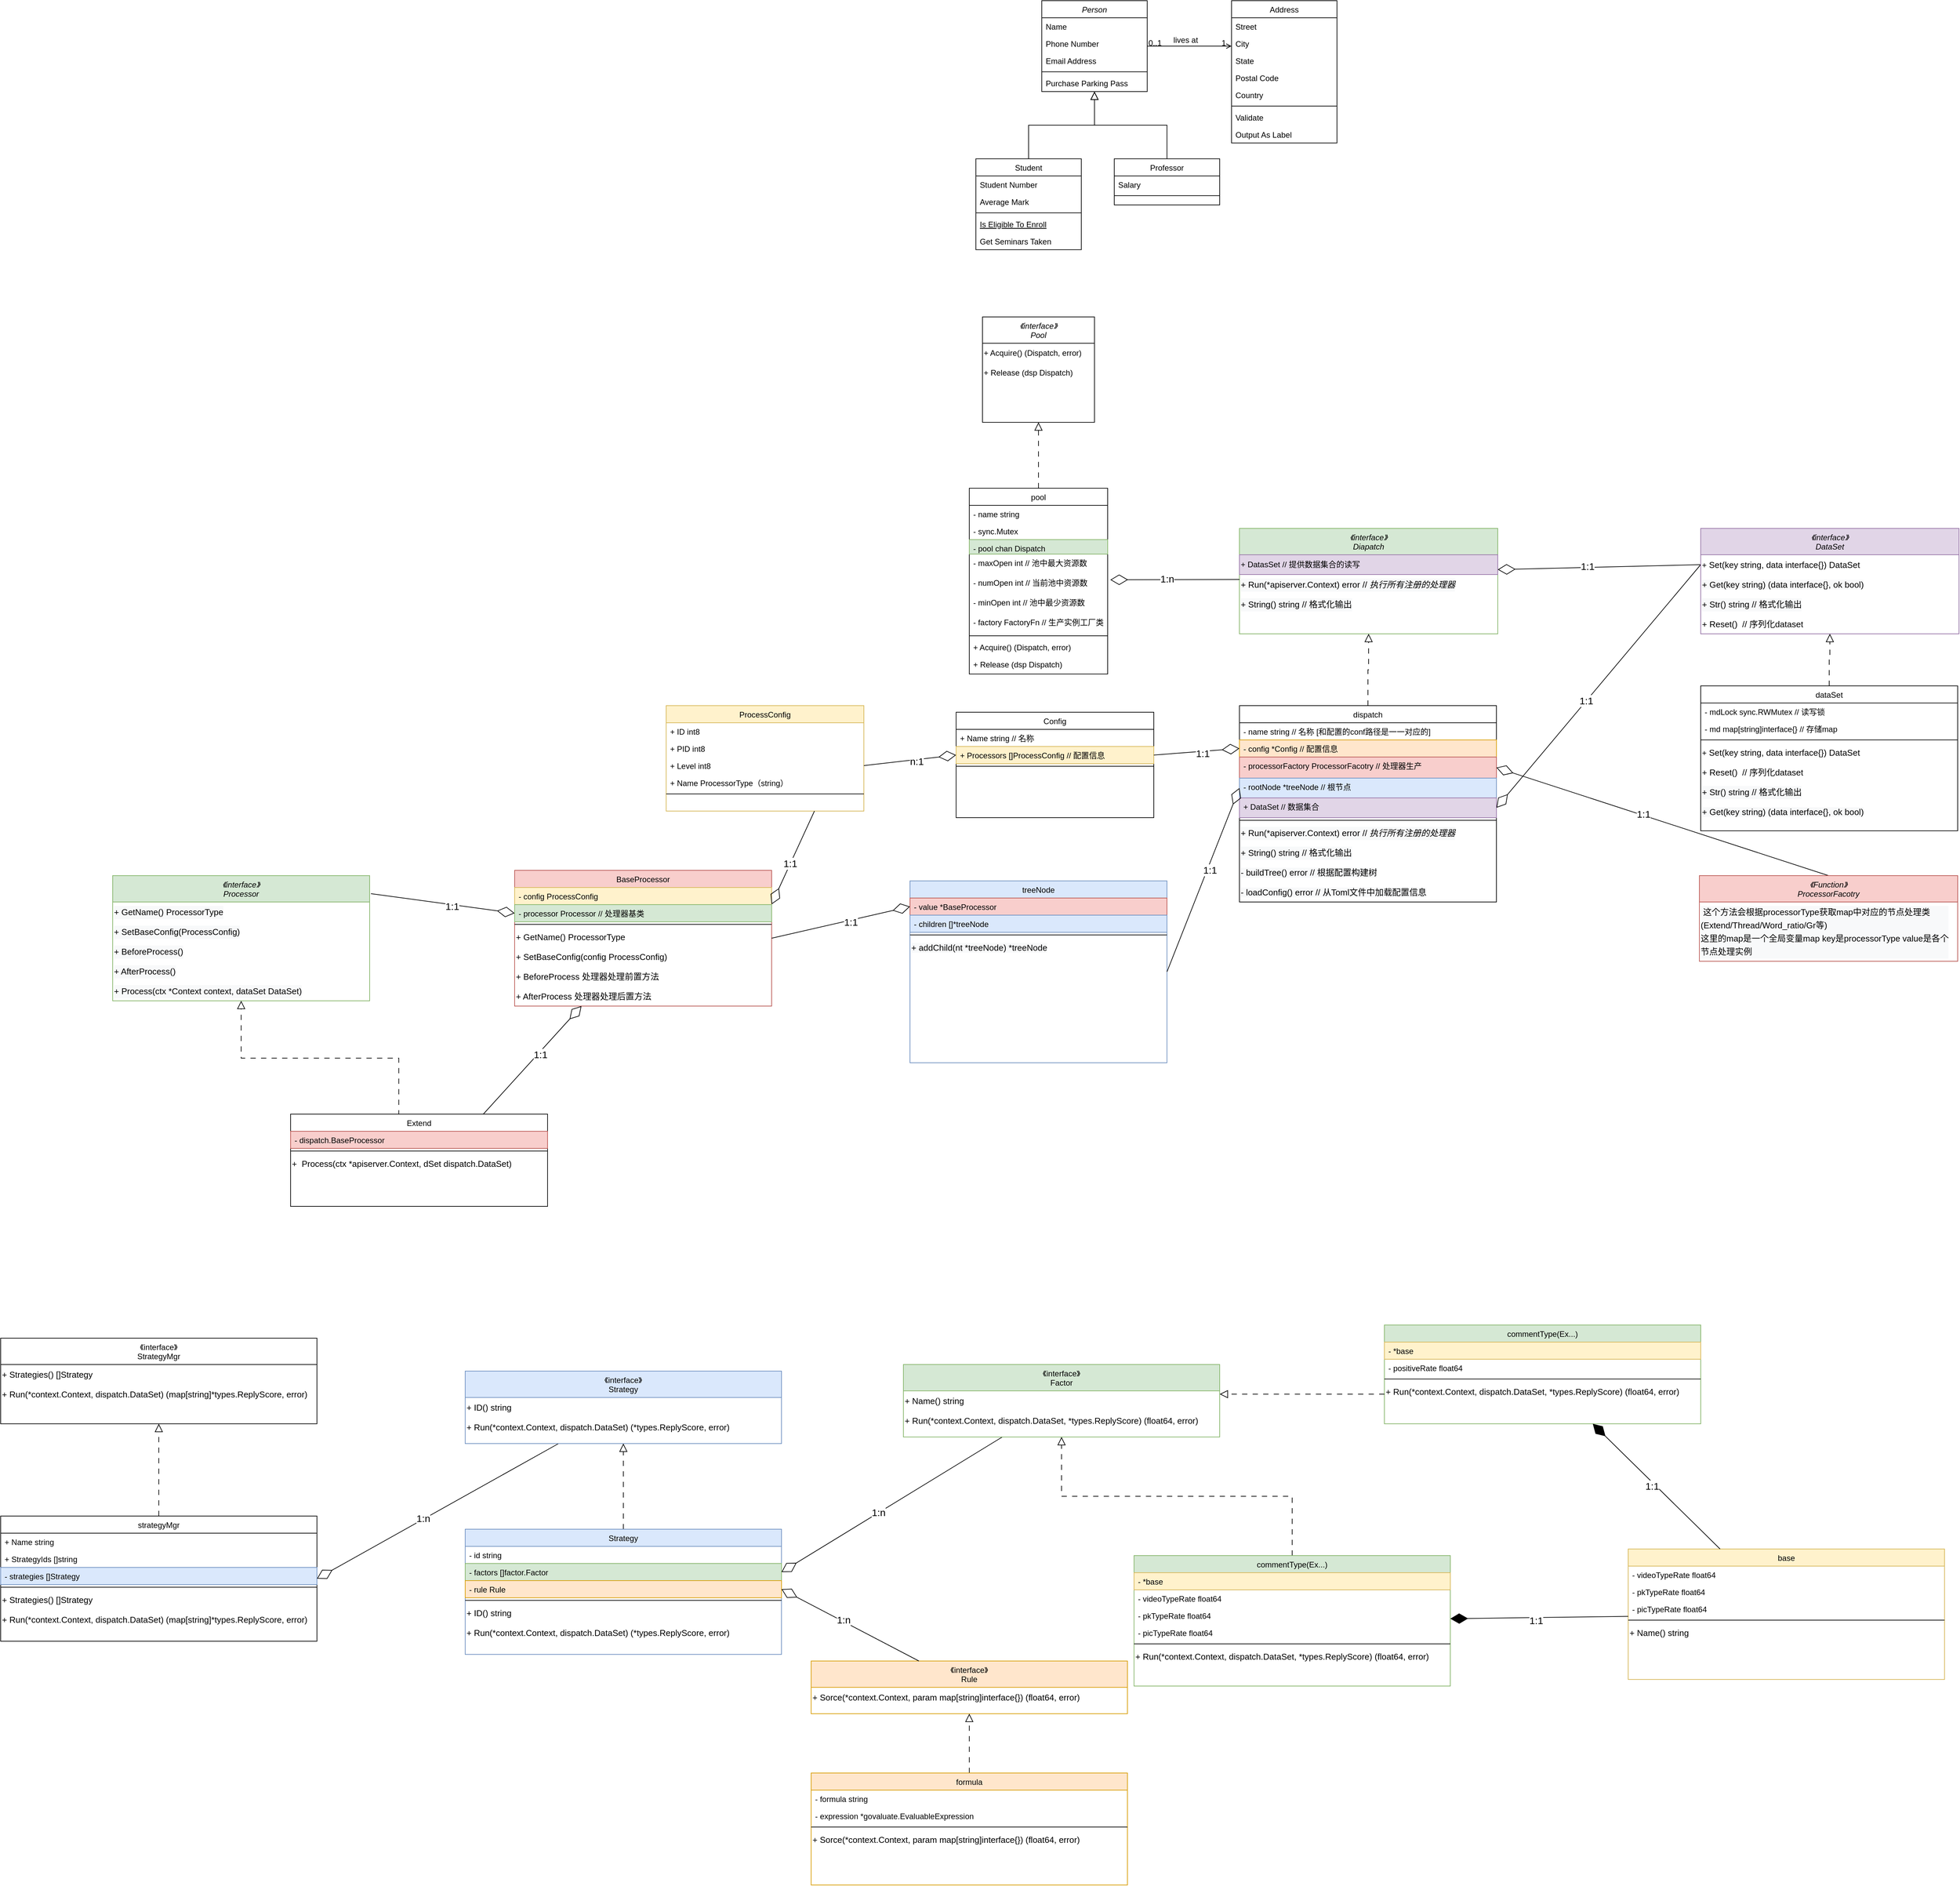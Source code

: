 <mxfile version="24.7.10">
  <diagram id="C5RBs43oDa-KdzZeNtuy" name="Page-1">
    <mxGraphModel dx="3088" dy="785" grid="1" gridSize="10" guides="1" tooltips="1" connect="1" arrows="1" fold="1" page="1" pageScale="1" pageWidth="827" pageHeight="1169" math="0" shadow="0">
      <root>
        <mxCell id="WIyWlLk6GJQsqaUBKTNV-0" />
        <mxCell id="WIyWlLk6GJQsqaUBKTNV-1" parent="WIyWlLk6GJQsqaUBKTNV-0" />
        <mxCell id="zkfFHV4jXpPFQw0GAbJ--0" value="Person" style="swimlane;fontStyle=2;align=center;verticalAlign=top;childLayout=stackLayout;horizontal=1;startSize=26;horizontalStack=0;resizeParent=1;resizeLast=0;collapsible=1;marginBottom=0;rounded=0;shadow=0;strokeWidth=1;" parent="WIyWlLk6GJQsqaUBKTNV-1" vertex="1">
          <mxGeometry x="220" y="120" width="160" height="138" as="geometry">
            <mxRectangle x="230" y="140" width="160" height="26" as="alternateBounds" />
          </mxGeometry>
        </mxCell>
        <mxCell id="zkfFHV4jXpPFQw0GAbJ--1" value="Name" style="text;align=left;verticalAlign=top;spacingLeft=4;spacingRight=4;overflow=hidden;rotatable=0;points=[[0,0.5],[1,0.5]];portConstraint=eastwest;" parent="zkfFHV4jXpPFQw0GAbJ--0" vertex="1">
          <mxGeometry y="26" width="160" height="26" as="geometry" />
        </mxCell>
        <mxCell id="zkfFHV4jXpPFQw0GAbJ--2" value="Phone Number" style="text;align=left;verticalAlign=top;spacingLeft=4;spacingRight=4;overflow=hidden;rotatable=0;points=[[0,0.5],[1,0.5]];portConstraint=eastwest;rounded=0;shadow=0;html=0;" parent="zkfFHV4jXpPFQw0GAbJ--0" vertex="1">
          <mxGeometry y="52" width="160" height="26" as="geometry" />
        </mxCell>
        <mxCell id="zkfFHV4jXpPFQw0GAbJ--3" value="Email Address" style="text;align=left;verticalAlign=top;spacingLeft=4;spacingRight=4;overflow=hidden;rotatable=0;points=[[0,0.5],[1,0.5]];portConstraint=eastwest;rounded=0;shadow=0;html=0;" parent="zkfFHV4jXpPFQw0GAbJ--0" vertex="1">
          <mxGeometry y="78" width="160" height="26" as="geometry" />
        </mxCell>
        <mxCell id="zkfFHV4jXpPFQw0GAbJ--4" value="" style="line;html=1;strokeWidth=1;align=left;verticalAlign=middle;spacingTop=-1;spacingLeft=3;spacingRight=3;rotatable=0;labelPosition=right;points=[];portConstraint=eastwest;" parent="zkfFHV4jXpPFQw0GAbJ--0" vertex="1">
          <mxGeometry y="104" width="160" height="8" as="geometry" />
        </mxCell>
        <mxCell id="zkfFHV4jXpPFQw0GAbJ--5" value="Purchase Parking Pass" style="text;align=left;verticalAlign=top;spacingLeft=4;spacingRight=4;overflow=hidden;rotatable=0;points=[[0,0.5],[1,0.5]];portConstraint=eastwest;" parent="zkfFHV4jXpPFQw0GAbJ--0" vertex="1">
          <mxGeometry y="112" width="160" height="26" as="geometry" />
        </mxCell>
        <mxCell id="zkfFHV4jXpPFQw0GAbJ--6" value="Student" style="swimlane;fontStyle=0;align=center;verticalAlign=top;childLayout=stackLayout;horizontal=1;startSize=26;horizontalStack=0;resizeParent=1;resizeLast=0;collapsible=1;marginBottom=0;rounded=0;shadow=0;strokeWidth=1;" parent="WIyWlLk6GJQsqaUBKTNV-1" vertex="1">
          <mxGeometry x="120" y="360" width="160" height="138" as="geometry">
            <mxRectangle x="130" y="380" width="160" height="26" as="alternateBounds" />
          </mxGeometry>
        </mxCell>
        <mxCell id="zkfFHV4jXpPFQw0GAbJ--7" value="Student Number" style="text;align=left;verticalAlign=top;spacingLeft=4;spacingRight=4;overflow=hidden;rotatable=0;points=[[0,0.5],[1,0.5]];portConstraint=eastwest;" parent="zkfFHV4jXpPFQw0GAbJ--6" vertex="1">
          <mxGeometry y="26" width="160" height="26" as="geometry" />
        </mxCell>
        <mxCell id="zkfFHV4jXpPFQw0GAbJ--8" value="Average Mark" style="text;align=left;verticalAlign=top;spacingLeft=4;spacingRight=4;overflow=hidden;rotatable=0;points=[[0,0.5],[1,0.5]];portConstraint=eastwest;rounded=0;shadow=0;html=0;" parent="zkfFHV4jXpPFQw0GAbJ--6" vertex="1">
          <mxGeometry y="52" width="160" height="26" as="geometry" />
        </mxCell>
        <mxCell id="zkfFHV4jXpPFQw0GAbJ--9" value="" style="line;html=1;strokeWidth=1;align=left;verticalAlign=middle;spacingTop=-1;spacingLeft=3;spacingRight=3;rotatable=0;labelPosition=right;points=[];portConstraint=eastwest;" parent="zkfFHV4jXpPFQw0GAbJ--6" vertex="1">
          <mxGeometry y="78" width="160" height="8" as="geometry" />
        </mxCell>
        <mxCell id="zkfFHV4jXpPFQw0GAbJ--10" value="Is Eligible To Enroll" style="text;align=left;verticalAlign=top;spacingLeft=4;spacingRight=4;overflow=hidden;rotatable=0;points=[[0,0.5],[1,0.5]];portConstraint=eastwest;fontStyle=4" parent="zkfFHV4jXpPFQw0GAbJ--6" vertex="1">
          <mxGeometry y="86" width="160" height="26" as="geometry" />
        </mxCell>
        <mxCell id="zkfFHV4jXpPFQw0GAbJ--11" value="Get Seminars Taken" style="text;align=left;verticalAlign=top;spacingLeft=4;spacingRight=4;overflow=hidden;rotatable=0;points=[[0,0.5],[1,0.5]];portConstraint=eastwest;" parent="zkfFHV4jXpPFQw0GAbJ--6" vertex="1">
          <mxGeometry y="112" width="160" height="26" as="geometry" />
        </mxCell>
        <mxCell id="zkfFHV4jXpPFQw0GAbJ--12" value="" style="endArrow=block;endSize=10;endFill=0;shadow=0;strokeWidth=1;rounded=0;curved=0;edgeStyle=elbowEdgeStyle;elbow=vertical;" parent="WIyWlLk6GJQsqaUBKTNV-1" source="zkfFHV4jXpPFQw0GAbJ--6" target="zkfFHV4jXpPFQw0GAbJ--0" edge="1">
          <mxGeometry width="160" relative="1" as="geometry">
            <mxPoint x="200" y="203" as="sourcePoint" />
            <mxPoint x="200" y="203" as="targetPoint" />
          </mxGeometry>
        </mxCell>
        <mxCell id="zkfFHV4jXpPFQw0GAbJ--13" value="Professor" style="swimlane;fontStyle=0;align=center;verticalAlign=top;childLayout=stackLayout;horizontal=1;startSize=26;horizontalStack=0;resizeParent=1;resizeLast=0;collapsible=1;marginBottom=0;rounded=0;shadow=0;strokeWidth=1;" parent="WIyWlLk6GJQsqaUBKTNV-1" vertex="1">
          <mxGeometry x="330" y="360" width="160" height="70" as="geometry">
            <mxRectangle x="340" y="380" width="170" height="26" as="alternateBounds" />
          </mxGeometry>
        </mxCell>
        <mxCell id="zkfFHV4jXpPFQw0GAbJ--14" value="Salary" style="text;align=left;verticalAlign=top;spacingLeft=4;spacingRight=4;overflow=hidden;rotatable=0;points=[[0,0.5],[1,0.5]];portConstraint=eastwest;" parent="zkfFHV4jXpPFQw0GAbJ--13" vertex="1">
          <mxGeometry y="26" width="160" height="26" as="geometry" />
        </mxCell>
        <mxCell id="zkfFHV4jXpPFQw0GAbJ--15" value="" style="line;html=1;strokeWidth=1;align=left;verticalAlign=middle;spacingTop=-1;spacingLeft=3;spacingRight=3;rotatable=0;labelPosition=right;points=[];portConstraint=eastwest;" parent="zkfFHV4jXpPFQw0GAbJ--13" vertex="1">
          <mxGeometry y="52" width="160" height="8" as="geometry" />
        </mxCell>
        <mxCell id="zkfFHV4jXpPFQw0GAbJ--16" value="" style="endArrow=block;endSize=10;endFill=0;shadow=0;strokeWidth=1;rounded=0;curved=0;edgeStyle=elbowEdgeStyle;elbow=vertical;" parent="WIyWlLk6GJQsqaUBKTNV-1" source="zkfFHV4jXpPFQw0GAbJ--13" target="zkfFHV4jXpPFQw0GAbJ--0" edge="1">
          <mxGeometry width="160" relative="1" as="geometry">
            <mxPoint x="210" y="373" as="sourcePoint" />
            <mxPoint x="310" y="271" as="targetPoint" />
          </mxGeometry>
        </mxCell>
        <mxCell id="zkfFHV4jXpPFQw0GAbJ--17" value="Address" style="swimlane;fontStyle=0;align=center;verticalAlign=top;childLayout=stackLayout;horizontal=1;startSize=26;horizontalStack=0;resizeParent=1;resizeLast=0;collapsible=1;marginBottom=0;rounded=0;shadow=0;strokeWidth=1;" parent="WIyWlLk6GJQsqaUBKTNV-1" vertex="1">
          <mxGeometry x="508" y="120" width="160" height="216" as="geometry">
            <mxRectangle x="550" y="140" width="160" height="26" as="alternateBounds" />
          </mxGeometry>
        </mxCell>
        <mxCell id="zkfFHV4jXpPFQw0GAbJ--18" value="Street" style="text;align=left;verticalAlign=top;spacingLeft=4;spacingRight=4;overflow=hidden;rotatable=0;points=[[0,0.5],[1,0.5]];portConstraint=eastwest;" parent="zkfFHV4jXpPFQw0GAbJ--17" vertex="1">
          <mxGeometry y="26" width="160" height="26" as="geometry" />
        </mxCell>
        <mxCell id="zkfFHV4jXpPFQw0GAbJ--19" value="City" style="text;align=left;verticalAlign=top;spacingLeft=4;spacingRight=4;overflow=hidden;rotatable=0;points=[[0,0.5],[1,0.5]];portConstraint=eastwest;rounded=0;shadow=0;html=0;" parent="zkfFHV4jXpPFQw0GAbJ--17" vertex="1">
          <mxGeometry y="52" width="160" height="26" as="geometry" />
        </mxCell>
        <mxCell id="zkfFHV4jXpPFQw0GAbJ--20" value="State" style="text;align=left;verticalAlign=top;spacingLeft=4;spacingRight=4;overflow=hidden;rotatable=0;points=[[0,0.5],[1,0.5]];portConstraint=eastwest;rounded=0;shadow=0;html=0;" parent="zkfFHV4jXpPFQw0GAbJ--17" vertex="1">
          <mxGeometry y="78" width="160" height="26" as="geometry" />
        </mxCell>
        <mxCell id="zkfFHV4jXpPFQw0GAbJ--21" value="Postal Code" style="text;align=left;verticalAlign=top;spacingLeft=4;spacingRight=4;overflow=hidden;rotatable=0;points=[[0,0.5],[1,0.5]];portConstraint=eastwest;rounded=0;shadow=0;html=0;" parent="zkfFHV4jXpPFQw0GAbJ--17" vertex="1">
          <mxGeometry y="104" width="160" height="26" as="geometry" />
        </mxCell>
        <mxCell id="zkfFHV4jXpPFQw0GAbJ--22" value="Country" style="text;align=left;verticalAlign=top;spacingLeft=4;spacingRight=4;overflow=hidden;rotatable=0;points=[[0,0.5],[1,0.5]];portConstraint=eastwest;rounded=0;shadow=0;html=0;" parent="zkfFHV4jXpPFQw0GAbJ--17" vertex="1">
          <mxGeometry y="130" width="160" height="26" as="geometry" />
        </mxCell>
        <mxCell id="zkfFHV4jXpPFQw0GAbJ--23" value="" style="line;html=1;strokeWidth=1;align=left;verticalAlign=middle;spacingTop=-1;spacingLeft=3;spacingRight=3;rotatable=0;labelPosition=right;points=[];portConstraint=eastwest;" parent="zkfFHV4jXpPFQw0GAbJ--17" vertex="1">
          <mxGeometry y="156" width="160" height="8" as="geometry" />
        </mxCell>
        <mxCell id="zkfFHV4jXpPFQw0GAbJ--24" value="Validate" style="text;align=left;verticalAlign=top;spacingLeft=4;spacingRight=4;overflow=hidden;rotatable=0;points=[[0,0.5],[1,0.5]];portConstraint=eastwest;" parent="zkfFHV4jXpPFQw0GAbJ--17" vertex="1">
          <mxGeometry y="164" width="160" height="26" as="geometry" />
        </mxCell>
        <mxCell id="zkfFHV4jXpPFQw0GAbJ--25" value="Output As Label" style="text;align=left;verticalAlign=top;spacingLeft=4;spacingRight=4;overflow=hidden;rotatable=0;points=[[0,0.5],[1,0.5]];portConstraint=eastwest;" parent="zkfFHV4jXpPFQw0GAbJ--17" vertex="1">
          <mxGeometry y="190" width="160" height="26" as="geometry" />
        </mxCell>
        <mxCell id="zkfFHV4jXpPFQw0GAbJ--26" value="" style="endArrow=open;shadow=0;strokeWidth=1;rounded=0;curved=0;endFill=1;edgeStyle=elbowEdgeStyle;elbow=vertical;" parent="WIyWlLk6GJQsqaUBKTNV-1" source="zkfFHV4jXpPFQw0GAbJ--0" target="zkfFHV4jXpPFQw0GAbJ--17" edge="1">
          <mxGeometry x="0.5" y="41" relative="1" as="geometry">
            <mxPoint x="380" y="192" as="sourcePoint" />
            <mxPoint x="540" y="192" as="targetPoint" />
            <mxPoint x="-40" y="32" as="offset" />
          </mxGeometry>
        </mxCell>
        <mxCell id="zkfFHV4jXpPFQw0GAbJ--27" value="0..1" style="resizable=0;align=left;verticalAlign=bottom;labelBackgroundColor=none;fontSize=12;" parent="zkfFHV4jXpPFQw0GAbJ--26" connectable="0" vertex="1">
          <mxGeometry x="-1" relative="1" as="geometry">
            <mxPoint y="4" as="offset" />
          </mxGeometry>
        </mxCell>
        <mxCell id="zkfFHV4jXpPFQw0GAbJ--28" value="1" style="resizable=0;align=right;verticalAlign=bottom;labelBackgroundColor=none;fontSize=12;" parent="zkfFHV4jXpPFQw0GAbJ--26" connectable="0" vertex="1">
          <mxGeometry x="1" relative="1" as="geometry">
            <mxPoint x="-7" y="4" as="offset" />
          </mxGeometry>
        </mxCell>
        <mxCell id="zkfFHV4jXpPFQw0GAbJ--29" value="lives at" style="text;html=1;resizable=0;points=[];;align=center;verticalAlign=middle;labelBackgroundColor=none;rounded=0;shadow=0;strokeWidth=1;fontSize=12;" parent="zkfFHV4jXpPFQw0GAbJ--26" vertex="1" connectable="0">
          <mxGeometry x="0.5" y="49" relative="1" as="geometry">
            <mxPoint x="-38" y="40" as="offset" />
          </mxGeometry>
        </mxCell>
        <mxCell id="RczMax2r31ByXmlt5z05-0" value="《interface》&#xa;Pool" style="swimlane;fontStyle=2;align=center;verticalAlign=top;childLayout=stackLayout;horizontal=1;startSize=40;horizontalStack=0;resizeParent=1;resizeLast=0;collapsible=1;marginBottom=0;rounded=0;shadow=0;strokeWidth=1;" parent="WIyWlLk6GJQsqaUBKTNV-1" vertex="1">
          <mxGeometry x="130" y="600" width="170" height="160" as="geometry">
            <mxRectangle x="190" y="630" width="160" height="26" as="alternateBounds" />
          </mxGeometry>
        </mxCell>
        <mxCell id="lq7LgunMjQ7Xtg1Cg7Fh-3" value="+ Acquire() (Dispatch, error)" style="text;html=1;align=left;verticalAlign=middle;whiteSpace=wrap;rounded=0;" parent="RczMax2r31ByXmlt5z05-0" vertex="1">
          <mxGeometry y="40" width="170" height="30" as="geometry" />
        </mxCell>
        <mxCell id="lq7LgunMjQ7Xtg1Cg7Fh-4" value="+ Release (dsp Dispatch)" style="text;html=1;align=left;verticalAlign=middle;whiteSpace=wrap;rounded=0;" parent="RczMax2r31ByXmlt5z05-0" vertex="1">
          <mxGeometry y="70" width="170" height="30" as="geometry" />
        </mxCell>
        <mxCell id="RczMax2r31ByXmlt5z05-6" value="pool" style="swimlane;fontStyle=0;align=center;verticalAlign=top;childLayout=stackLayout;horizontal=1;startSize=26;horizontalStack=0;resizeParent=1;resizeLast=0;collapsible=1;marginBottom=0;rounded=0;shadow=0;strokeWidth=1;" parent="WIyWlLk6GJQsqaUBKTNV-1" vertex="1">
          <mxGeometry x="110" y="860" width="210" height="282" as="geometry">
            <mxRectangle x="130" y="380" width="160" height="26" as="alternateBounds" />
          </mxGeometry>
        </mxCell>
        <mxCell id="RczMax2r31ByXmlt5z05-7" value="- name string" style="text;align=left;verticalAlign=top;spacingLeft=4;spacingRight=4;overflow=hidden;rotatable=0;points=[[0,0.5],[1,0.5]];portConstraint=eastwest;" parent="RczMax2r31ByXmlt5z05-6" vertex="1">
          <mxGeometry y="26" width="210" height="26" as="geometry" />
        </mxCell>
        <mxCell id="RczMax2r31ByXmlt5z05-8" value="- sync.Mutex" style="text;align=left;verticalAlign=top;spacingLeft=4;spacingRight=4;overflow=hidden;rotatable=0;points=[[0,0.5],[1,0.5]];portConstraint=eastwest;rounded=0;shadow=0;html=0;" parent="RczMax2r31ByXmlt5z05-6" vertex="1">
          <mxGeometry y="52" width="210" height="26" as="geometry" />
        </mxCell>
        <mxCell id="lq7LgunMjQ7Xtg1Cg7Fh-9" value="- pool chan Dispatch" style="text;align=left;verticalAlign=top;spacingLeft=4;spacingRight=4;overflow=hidden;rotatable=0;points=[[0,0.5],[1,0.5]];portConstraint=eastwest;rounded=0;shadow=0;html=0;whiteSpace=wrap;fillColor=#d5e8d4;strokeColor=#82b366;" parent="RczMax2r31ByXmlt5z05-6" vertex="1">
          <mxGeometry y="78" width="210" height="22" as="geometry" />
        </mxCell>
        <mxCell id="lq7LgunMjQ7Xtg1Cg7Fh-12" value="- maxOpen int // 池中最大资源数" style="text;align=left;verticalAlign=top;spacingLeft=4;spacingRight=4;overflow=hidden;rotatable=0;points=[[0,0.5],[1,0.5]];portConstraint=eastwest;rounded=0;shadow=0;html=0;" parent="RczMax2r31ByXmlt5z05-6" vertex="1">
          <mxGeometry y="100" width="210" height="30" as="geometry" />
        </mxCell>
        <mxCell id="lq7LgunMjQ7Xtg1Cg7Fh-13" value="- numOpen int // 当前池中资源数" style="text;align=left;verticalAlign=top;spacingLeft=4;spacingRight=4;overflow=hidden;rotatable=0;points=[[0,0.5],[1,0.5]];portConstraint=eastwest;rounded=0;shadow=0;html=0;" parent="RczMax2r31ByXmlt5z05-6" vertex="1">
          <mxGeometry y="130" width="210" height="30" as="geometry" />
        </mxCell>
        <mxCell id="lq7LgunMjQ7Xtg1Cg7Fh-14" value="- minOpen int // 池中最少资源数" style="text;align=left;verticalAlign=top;spacingLeft=4;spacingRight=4;overflow=hidden;rotatable=0;points=[[0,0.5],[1,0.5]];portConstraint=eastwest;rounded=0;shadow=0;html=0;" parent="RczMax2r31ByXmlt5z05-6" vertex="1">
          <mxGeometry y="160" width="210" height="30" as="geometry" />
        </mxCell>
        <mxCell id="lq7LgunMjQ7Xtg1Cg7Fh-15" value="- factory FactoryFn // 生产实例工厂类" style="text;align=left;verticalAlign=top;spacingLeft=4;spacingRight=4;overflow=hidden;rotatable=0;points=[[0,0.5],[1,0.5]];portConstraint=eastwest;rounded=0;shadow=0;html=0;" parent="RczMax2r31ByXmlt5z05-6" vertex="1">
          <mxGeometry y="190" width="210" height="30" as="geometry" />
        </mxCell>
        <mxCell id="RczMax2r31ByXmlt5z05-9" value="" style="line;html=1;strokeWidth=1;align=left;verticalAlign=middle;spacingTop=-1;spacingLeft=3;spacingRight=3;rotatable=0;labelPosition=right;points=[];portConstraint=eastwest;" parent="RczMax2r31ByXmlt5z05-6" vertex="1">
          <mxGeometry y="220" width="210" height="8" as="geometry" />
        </mxCell>
        <mxCell id="RczMax2r31ByXmlt5z05-11" value="+ Acquire() (Dispatch, error)" style="text;align=left;verticalAlign=top;spacingLeft=4;spacingRight=4;overflow=hidden;rotatable=0;points=[[0,0.5],[1,0.5]];portConstraint=eastwest;" parent="RczMax2r31ByXmlt5z05-6" vertex="1">
          <mxGeometry y="228" width="210" height="26" as="geometry" />
        </mxCell>
        <mxCell id="lq7LgunMjQ7Xtg1Cg7Fh-16" value="+ Release (dsp Dispatch)" style="text;align=left;verticalAlign=top;spacingLeft=4;spacingRight=4;overflow=hidden;rotatable=0;points=[[0,0.5],[1,0.5]];portConstraint=eastwest;" parent="RczMax2r31ByXmlt5z05-6" vertex="1">
          <mxGeometry y="254" width="210" height="26" as="geometry" />
        </mxCell>
        <mxCell id="RczMax2r31ByXmlt5z05-12" value="" style="endArrow=block;endSize=10;endFill=0;shadow=0;strokeWidth=1;rounded=0;curved=0;edgeStyle=elbowEdgeStyle;elbow=vertical;dashed=1;dashPattern=8 8;" parent="WIyWlLk6GJQsqaUBKTNV-1" source="RczMax2r31ByXmlt5z05-6" target="RczMax2r31ByXmlt5z05-0" edge="1">
          <mxGeometry width="160" relative="1" as="geometry">
            <mxPoint x="170" y="713" as="sourcePoint" />
            <mxPoint x="170" y="713" as="targetPoint" />
          </mxGeometry>
        </mxCell>
        <mxCell id="lq7LgunMjQ7Xtg1Cg7Fh-23" value="《interface》&#xa;Diapatch" style="swimlane;fontStyle=2;align=center;verticalAlign=top;childLayout=stackLayout;horizontal=1;startSize=40;horizontalStack=0;resizeParent=1;resizeLast=0;collapsible=1;marginBottom=0;rounded=0;shadow=0;strokeWidth=1;fillColor=#d5e8d4;strokeColor=#82b366;" parent="WIyWlLk6GJQsqaUBKTNV-1" vertex="1">
          <mxGeometry x="520" y="921" width="392" height="160" as="geometry">
            <mxRectangle x="190" y="630" width="160" height="26" as="alternateBounds" />
          </mxGeometry>
        </mxCell>
        <mxCell id="lq7LgunMjQ7Xtg1Cg7Fh-26" value="+ DatasSet // 提供数据集合的读写" style="text;html=1;align=left;verticalAlign=middle;whiteSpace=wrap;rounded=0;fillColor=#e1d5e7;strokeColor=#9673a6;" parent="lq7LgunMjQ7Xtg1Cg7Fh-23" vertex="1">
          <mxGeometry y="40" width="392" height="30" as="geometry" />
        </mxCell>
        <mxCell id="lq7LgunMjQ7Xtg1Cg7Fh-27" value="&lt;div style=&quot;background-color: rgb(248, 249, 250); font-size: 13px; line-height: 20px; white-space: pre;&quot;&gt;&lt;font face=&quot;Helvetica&quot;&gt;+ Run(*apiserver.Context) error //&lt;/font&gt;&lt;span style=&quot;font-style: italic;&quot;&gt; 执行所有注册的处理器&lt;/span&gt;&lt;/div&gt;" style="text;html=1;align=left;verticalAlign=middle;whiteSpace=wrap;rounded=0;" parent="lq7LgunMjQ7Xtg1Cg7Fh-23" vertex="1">
          <mxGeometry y="70" width="392" height="30" as="geometry" />
        </mxCell>
        <mxCell id="lq7LgunMjQ7Xtg1Cg7Fh-29" value="&lt;div style=&quot;background-color: rgb(248, 249, 250); font-size: 13px; line-height: 20px; white-space: pre;&quot;&gt;&lt;font face=&quot;Helvetica&quot;&gt;+ String() string // 格式化输出&lt;/font&gt;&lt;/div&gt;" style="text;html=1;align=left;verticalAlign=middle;whiteSpace=wrap;rounded=0;" parent="lq7LgunMjQ7Xtg1Cg7Fh-23" vertex="1">
          <mxGeometry y="100" width="392" height="30" as="geometry" />
        </mxCell>
        <mxCell id="lq7LgunMjQ7Xtg1Cg7Fh-33" value="" style="endArrow=diamondThin;endFill=0;endSize=24;html=1;rounded=0;exitX=0;exitY=0.25;exitDx=0;exitDy=0;entryX=1.019;entryY=0.3;entryDx=0;entryDy=0;entryPerimeter=0;" parent="WIyWlLk6GJQsqaUBKTNV-1" source="lq7LgunMjQ7Xtg1Cg7Fh-27" target="lq7LgunMjQ7Xtg1Cg7Fh-13" edge="1">
          <mxGeometry width="160" relative="1" as="geometry">
            <mxPoint x="330" y="1000" as="sourcePoint" />
            <mxPoint x="360" y="1050" as="targetPoint" />
          </mxGeometry>
        </mxCell>
        <mxCell id="lq7LgunMjQ7Xtg1Cg7Fh-34" value="&lt;font style=&quot;font-size: 15px;&quot;&gt;1:n&lt;/font&gt;" style="edgeLabel;html=1;align=center;verticalAlign=middle;resizable=0;points=[];" parent="lq7LgunMjQ7Xtg1Cg7Fh-33" vertex="1" connectable="0">
          <mxGeometry x="0.122" y="-2" relative="1" as="geometry">
            <mxPoint as="offset" />
          </mxGeometry>
        </mxCell>
        <mxCell id="lq7LgunMjQ7Xtg1Cg7Fh-35" value="" style="endArrow=block;endSize=10;endFill=0;shadow=0;strokeWidth=1;rounded=0;curved=0;edgeStyle=elbowEdgeStyle;elbow=vertical;dashed=1;dashPattern=8 8;entryX=0.5;entryY=1;entryDx=0;entryDy=0;exitX=0.5;exitY=0;exitDx=0;exitDy=0;" parent="WIyWlLk6GJQsqaUBKTNV-1" source="lq7LgunMjQ7Xtg1Cg7Fh-36" target="lq7LgunMjQ7Xtg1Cg7Fh-23" edge="1">
          <mxGeometry width="160" relative="1" as="geometry">
            <mxPoint x="715.5" y="1181" as="sourcePoint" />
            <mxPoint x="710" y="1100" as="targetPoint" />
          </mxGeometry>
        </mxCell>
        <mxCell id="lq7LgunMjQ7Xtg1Cg7Fh-36" value="dispatch" style="swimlane;fontStyle=0;align=center;verticalAlign=top;childLayout=stackLayout;horizontal=1;startSize=26;horizontalStack=0;resizeParent=1;resizeLast=0;collapsible=1;marginBottom=0;rounded=0;shadow=0;strokeWidth=1;" parent="WIyWlLk6GJQsqaUBKTNV-1" vertex="1">
          <mxGeometry x="520" y="1190" width="390" height="298" as="geometry">
            <mxRectangle x="130" y="380" width="160" height="26" as="alternateBounds" />
          </mxGeometry>
        </mxCell>
        <mxCell id="lq7LgunMjQ7Xtg1Cg7Fh-37" value="- name string // 名称 [和配置的conf路径是一一对应的]" style="text;align=left;verticalAlign=top;spacingLeft=4;spacingRight=4;overflow=hidden;rotatable=0;points=[[0,0.5],[1,0.5]];portConstraint=eastwest;" parent="lq7LgunMjQ7Xtg1Cg7Fh-36" vertex="1">
          <mxGeometry y="26" width="390" height="26" as="geometry" />
        </mxCell>
        <mxCell id="lq7LgunMjQ7Xtg1Cg7Fh-38" value="- config *Config // 配置信息" style="text;align=left;verticalAlign=top;spacingLeft=4;spacingRight=4;overflow=hidden;rotatable=0;points=[[0,0.5],[1,0.5]];portConstraint=eastwest;rounded=0;shadow=0;html=0;fillColor=#ffe6cc;strokeColor=#d79b00;" parent="lq7LgunMjQ7Xtg1Cg7Fh-36" vertex="1">
          <mxGeometry y="52" width="390" height="26" as="geometry" />
        </mxCell>
        <mxCell id="lq7LgunMjQ7Xtg1Cg7Fh-39" value="- processorFactory ProcessorFacotry // 处理器生产" style="text;align=left;verticalAlign=top;spacingLeft=4;spacingRight=4;overflow=hidden;rotatable=0;points=[[0,0.5],[1,0.5]];portConstraint=eastwest;rounded=0;shadow=0;html=0;whiteSpace=wrap;fillColor=#f8cecc;strokeColor=#b85450;" parent="lq7LgunMjQ7Xtg1Cg7Fh-36" vertex="1">
          <mxGeometry y="78" width="390" height="32" as="geometry" />
        </mxCell>
        <mxCell id="lq7LgunMjQ7Xtg1Cg7Fh-40" value="- rootNode *treeNode // 根节点" style="text;align=left;verticalAlign=top;spacingLeft=4;spacingRight=4;overflow=hidden;rotatable=0;points=[[0,0.5],[1,0.5]];portConstraint=eastwest;rounded=0;shadow=0;html=0;fillColor=#dae8fc;strokeColor=#6c8ebf;" parent="lq7LgunMjQ7Xtg1Cg7Fh-36" vertex="1">
          <mxGeometry y="110" width="390" height="30" as="geometry" />
        </mxCell>
        <mxCell id="lq7LgunMjQ7Xtg1Cg7Fh-41" value="+ DataSet // 数据集合" style="text;align=left;verticalAlign=top;spacingLeft=4;spacingRight=4;overflow=hidden;rotatable=0;points=[[0,0.5],[1,0.5]];portConstraint=eastwest;rounded=0;shadow=0;html=0;fillColor=#e1d5e7;strokeColor=#9673a6;" parent="lq7LgunMjQ7Xtg1Cg7Fh-36" vertex="1">
          <mxGeometry y="140" width="390" height="30" as="geometry" />
        </mxCell>
        <mxCell id="lq7LgunMjQ7Xtg1Cg7Fh-44" value="" style="line;html=1;strokeWidth=1;align=left;verticalAlign=middle;spacingTop=-1;spacingLeft=3;spacingRight=3;rotatable=0;labelPosition=right;points=[];portConstraint=eastwest;" parent="lq7LgunMjQ7Xtg1Cg7Fh-36" vertex="1">
          <mxGeometry y="170" width="390" height="8" as="geometry" />
        </mxCell>
        <mxCell id="lq7LgunMjQ7Xtg1Cg7Fh-47" value="&lt;div style=&quot;background-color: rgb(248, 249, 250); font-size: 13px; line-height: 20px; white-space: pre;&quot;&gt;&lt;font face=&quot;Helvetica&quot;&gt;+ Run(*apiserver.Context) error //&lt;/font&gt;&lt;span style=&quot;font-style: italic;&quot;&gt; 执行所有注册的处理器&lt;/span&gt;&lt;/div&gt;" style="text;html=1;align=left;verticalAlign=middle;whiteSpace=wrap;rounded=0;" parent="lq7LgunMjQ7Xtg1Cg7Fh-36" vertex="1">
          <mxGeometry y="178" width="390" height="30" as="geometry" />
        </mxCell>
        <mxCell id="lq7LgunMjQ7Xtg1Cg7Fh-48" value="&lt;div style=&quot;background-color: rgb(248, 249, 250); font-size: 13px; line-height: 20px; white-space: pre;&quot;&gt;&lt;font face=&quot;Helvetica&quot;&gt;+ String() string // 格式化输出&lt;/font&gt;&lt;/div&gt;" style="text;html=1;align=left;verticalAlign=middle;whiteSpace=wrap;rounded=0;" parent="lq7LgunMjQ7Xtg1Cg7Fh-36" vertex="1">
          <mxGeometry y="208" width="390" height="30" as="geometry" />
        </mxCell>
        <mxCell id="lq7LgunMjQ7Xtg1Cg7Fh-82" value="&lt;div style=&quot;line-height: 20px;&quot;&gt;&lt;font style=&quot;font-size: 13px; white-space: pre; background-color: rgb(248, 249, 250);&quot; face=&quot;Helvetica&quot;&gt;- buildTree() error // 根据配置构建树&lt;/font&gt;&lt;/div&gt;" style="text;html=1;align=left;verticalAlign=middle;whiteSpace=wrap;rounded=0;" parent="lq7LgunMjQ7Xtg1Cg7Fh-36" vertex="1">
          <mxGeometry y="238" width="390" height="30" as="geometry" />
        </mxCell>
        <mxCell id="lq7LgunMjQ7Xtg1Cg7Fh-83" value="&lt;div style=&quot;line-height: 20px;&quot;&gt;&lt;font style=&quot;font-size: 13px; white-space: pre; background-color: rgb(248, 249, 250);&quot; face=&quot;Helvetica&quot;&gt;- loadConfig() error // 从Toml文件中加载配置信息&lt;/font&gt;&lt;/div&gt;" style="text;html=1;align=left;verticalAlign=middle;whiteSpace=wrap;rounded=0;" parent="lq7LgunMjQ7Xtg1Cg7Fh-36" vertex="1">
          <mxGeometry y="268" width="390" height="30" as="geometry" />
        </mxCell>
        <mxCell id="lq7LgunMjQ7Xtg1Cg7Fh-49" value="" style="endArrow=diamondThin;endFill=0;endSize=24;html=1;rounded=0;entryX=1;entryY=0.75;entryDx=0;entryDy=0;exitX=0;exitY=0.5;exitDx=0;exitDy=0;" parent="WIyWlLk6GJQsqaUBKTNV-1" source="lq7LgunMjQ7Xtg1Cg7Fh-55" target="lq7LgunMjQ7Xtg1Cg7Fh-26" edge="1">
          <mxGeometry width="160" relative="1" as="geometry">
            <mxPoint x="1210" y="980" as="sourcePoint" />
            <mxPoint x="920" y="1000.5" as="targetPoint" />
          </mxGeometry>
        </mxCell>
        <mxCell id="lq7LgunMjQ7Xtg1Cg7Fh-50" value="&lt;font style=&quot;font-size: 15px;&quot;&gt;1:1&lt;/font&gt;" style="edgeLabel;html=1;align=center;verticalAlign=middle;resizable=0;points=[];" parent="lq7LgunMjQ7Xtg1Cg7Fh-49" vertex="1" connectable="0">
          <mxGeometry x="0.122" y="-2" relative="1" as="geometry">
            <mxPoint x="1" as="offset" />
          </mxGeometry>
        </mxCell>
        <mxCell id="lq7LgunMjQ7Xtg1Cg7Fh-52" value="" style="endArrow=diamondThin;endFill=0;endSize=24;html=1;rounded=0;entryX=1;entryY=0.5;entryDx=0;entryDy=0;exitX=0;exitY=0.5;exitDx=0;exitDy=0;" parent="WIyWlLk6GJQsqaUBKTNV-1" source="lq7LgunMjQ7Xtg1Cg7Fh-55" target="lq7LgunMjQ7Xtg1Cg7Fh-41" edge="1">
          <mxGeometry width="160" relative="1" as="geometry">
            <mxPoint x="1210" y="990" as="sourcePoint" />
            <mxPoint x="1037" y="1220" as="targetPoint" />
          </mxGeometry>
        </mxCell>
        <mxCell id="lq7LgunMjQ7Xtg1Cg7Fh-53" value="&lt;font style=&quot;font-size: 15px;&quot;&gt;1:1&lt;/font&gt;" style="edgeLabel;html=1;align=center;verticalAlign=middle;resizable=0;points=[];" parent="lq7LgunMjQ7Xtg1Cg7Fh-52" vertex="1" connectable="0">
          <mxGeometry x="0.122" y="-2" relative="1" as="geometry">
            <mxPoint x="1" as="offset" />
          </mxGeometry>
        </mxCell>
        <mxCell id="lq7LgunMjQ7Xtg1Cg7Fh-54" value="《interface》&#xa;DataSet" style="swimlane;fontStyle=2;align=center;verticalAlign=top;childLayout=stackLayout;horizontal=1;startSize=40;horizontalStack=0;resizeParent=1;resizeLast=0;collapsible=1;marginBottom=0;rounded=0;shadow=0;strokeWidth=1;fillColor=#e1d5e7;strokeColor=#9673a6;" parent="WIyWlLk6GJQsqaUBKTNV-1" vertex="1">
          <mxGeometry x="1220" y="921" width="392" height="160" as="geometry">
            <mxRectangle x="190" y="630" width="160" height="26" as="alternateBounds" />
          </mxGeometry>
        </mxCell>
        <mxCell id="lq7LgunMjQ7Xtg1Cg7Fh-55" value="+&lt;font style=&quot;font-size: 13px;&quot;&gt;&amp;nbsp;Set(key string, data interface{}) DataSet&lt;/font&gt;" style="text;html=1;align=left;verticalAlign=middle;whiteSpace=wrap;rounded=0;" parent="lq7LgunMjQ7Xtg1Cg7Fh-54" vertex="1">
          <mxGeometry y="40" width="392" height="30" as="geometry" />
        </mxCell>
        <mxCell id="lq7LgunMjQ7Xtg1Cg7Fh-56" value="&lt;div style=&quot;font-size: 13px; line-height: 20px; white-space: pre;&quot;&gt;&lt;span style=&quot;background-color: rgb(248, 249, 250);&quot;&gt;&lt;font face=&quot;Helvetica&quot;&gt;&lt;font style=&quot;font-size: 13px;&quot;&gt;+ &lt;/font&gt;&lt;span style=&quot;white-space: normal;&quot;&gt;Get&lt;/span&gt;&lt;span style=&quot;white-space: normal;&quot;&gt;(key &lt;/span&gt;&lt;span style=&quot;white-space: normal;&quot;&gt;string&lt;/span&gt;&lt;span style=&quot;white-space: normal;&quot;&gt;) (data &lt;/span&gt;&lt;span style=&quot;white-space: normal;&quot;&gt;interface&lt;/span&gt;&lt;span style=&quot;white-space: normal;&quot;&gt;{}&lt;/span&gt;&lt;span style=&quot;white-space: normal;&quot;&gt;, &lt;/span&gt;&lt;span style=&quot;white-space: normal;&quot;&gt;ok &lt;/span&gt;&lt;span style=&quot;white-space: normal;&quot;&gt;bool&lt;/span&gt;&lt;span style=&quot;white-space: normal;&quot;&gt;)&lt;/span&gt;&lt;/font&gt;&lt;/span&gt;&lt;/div&gt;" style="text;html=1;align=left;verticalAlign=middle;whiteSpace=wrap;rounded=0;" parent="lq7LgunMjQ7Xtg1Cg7Fh-54" vertex="1">
          <mxGeometry y="70" width="392" height="30" as="geometry" />
        </mxCell>
        <mxCell id="lq7LgunMjQ7Xtg1Cg7Fh-57" value="&lt;div style=&quot;background-color: rgb(248, 249, 250); font-size: 13px; line-height: 20px; white-space: pre;&quot;&gt;&lt;font face=&quot;Helvetica&quot;&gt;+ Str() string // 格式化输出&lt;/font&gt;&lt;/div&gt;" style="text;html=1;align=left;verticalAlign=middle;whiteSpace=wrap;rounded=0;" parent="lq7LgunMjQ7Xtg1Cg7Fh-54" vertex="1">
          <mxGeometry y="100" width="392" height="30" as="geometry" />
        </mxCell>
        <mxCell id="lq7LgunMjQ7Xtg1Cg7Fh-58" value="&lt;div style=&quot;font-size: 13px; line-height: 20px; white-space: pre;&quot;&gt;&lt;font style=&quot;font-size: 13px;&quot; face=&quot;Helvetica&quot;&gt;+ Reset()  // &lt;/font&gt;&lt;span style=&quot;white-space: normal;&quot;&gt;序列化&lt;/span&gt;&lt;span style=&quot;white-space: normal;&quot;&gt;dataset&lt;/span&gt;&lt;/div&gt;" style="text;html=1;align=left;verticalAlign=middle;whiteSpace=wrap;rounded=0;" parent="lq7LgunMjQ7Xtg1Cg7Fh-54" vertex="1">
          <mxGeometry y="130" width="392" height="30" as="geometry" />
        </mxCell>
        <mxCell id="lq7LgunMjQ7Xtg1Cg7Fh-59" value="" style="endArrow=block;endSize=10;endFill=0;shadow=0;strokeWidth=1;rounded=0;curved=0;edgeStyle=elbowEdgeStyle;elbow=vertical;dashed=1;dashPattern=8 8;entryX=0.5;entryY=1;entryDx=0;entryDy=0;exitX=0.5;exitY=0;exitDx=0;exitDy=0;" parent="WIyWlLk6GJQsqaUBKTNV-1" source="lq7LgunMjQ7Xtg1Cg7Fh-60" target="lq7LgunMjQ7Xtg1Cg7Fh-58" edge="1">
          <mxGeometry width="160" relative="1" as="geometry">
            <mxPoint x="1416" y="1180" as="sourcePoint" />
            <mxPoint x="1380" y="1140" as="targetPoint" />
          </mxGeometry>
        </mxCell>
        <mxCell id="lq7LgunMjQ7Xtg1Cg7Fh-60" value="dataSet" style="swimlane;fontStyle=0;align=center;verticalAlign=top;childLayout=stackLayout;horizontal=1;startSize=26;horizontalStack=0;resizeParent=1;resizeLast=0;collapsible=1;marginBottom=0;rounded=0;shadow=0;strokeWidth=1;" parent="WIyWlLk6GJQsqaUBKTNV-1" vertex="1">
          <mxGeometry x="1220" y="1160" width="390" height="220" as="geometry">
            <mxRectangle x="130" y="380" width="160" height="26" as="alternateBounds" />
          </mxGeometry>
        </mxCell>
        <mxCell id="lq7LgunMjQ7Xtg1Cg7Fh-61" value="- mdLock sync.RWMutex // 读写锁" style="text;align=left;verticalAlign=top;spacingLeft=4;spacingRight=4;overflow=hidden;rotatable=0;points=[[0,0.5],[1,0.5]];portConstraint=eastwest;" parent="lq7LgunMjQ7Xtg1Cg7Fh-60" vertex="1">
          <mxGeometry y="26" width="390" height="26" as="geometry" />
        </mxCell>
        <mxCell id="lq7LgunMjQ7Xtg1Cg7Fh-62" value="- md     map[string]interface{} // 存储map" style="text;align=left;verticalAlign=top;spacingLeft=4;spacingRight=4;overflow=hidden;rotatable=0;points=[[0,0.5],[1,0.5]];portConstraint=eastwest;rounded=0;shadow=0;html=0;" parent="lq7LgunMjQ7Xtg1Cg7Fh-60" vertex="1">
          <mxGeometry y="52" width="390" height="26" as="geometry" />
        </mxCell>
        <mxCell id="lq7LgunMjQ7Xtg1Cg7Fh-66" value="" style="line;html=1;strokeWidth=1;align=left;verticalAlign=middle;spacingTop=-1;spacingLeft=3;spacingRight=3;rotatable=0;labelPosition=right;points=[];portConstraint=eastwest;" parent="lq7LgunMjQ7Xtg1Cg7Fh-60" vertex="1">
          <mxGeometry y="78" width="390" height="8" as="geometry" />
        </mxCell>
        <mxCell id="lq7LgunMjQ7Xtg1Cg7Fh-69" value="+&lt;font style=&quot;font-size: 13px;&quot;&gt;&amp;nbsp;Set(key string, data interface{}) DataSet&lt;/font&gt;" style="text;html=1;align=left;verticalAlign=middle;whiteSpace=wrap;rounded=0;" parent="lq7LgunMjQ7Xtg1Cg7Fh-60" vertex="1">
          <mxGeometry y="86" width="390" height="30" as="geometry" />
        </mxCell>
        <mxCell id="lq7LgunMjQ7Xtg1Cg7Fh-72" value="&lt;div style=&quot;font-size: 13px; line-height: 20px; white-space: pre;&quot;&gt;&lt;font style=&quot;font-size: 13px;&quot; face=&quot;Helvetica&quot;&gt;+ Reset()  // &lt;/font&gt;&lt;span style=&quot;white-space: normal;&quot;&gt;序列化&lt;/span&gt;&lt;span style=&quot;white-space: normal;&quot;&gt;dataset&lt;/span&gt;&lt;/div&gt;" style="text;html=1;align=left;verticalAlign=middle;whiteSpace=wrap;rounded=0;" parent="lq7LgunMjQ7Xtg1Cg7Fh-60" vertex="1">
          <mxGeometry y="116" width="390" height="30" as="geometry" />
        </mxCell>
        <mxCell id="lq7LgunMjQ7Xtg1Cg7Fh-71" value="&lt;div style=&quot;background-color: rgb(248, 249, 250); font-size: 13px; line-height: 20px; white-space: pre;&quot;&gt;&lt;font face=&quot;Helvetica&quot;&gt;+ Str() string // 格式化输出&lt;/font&gt;&lt;/div&gt;" style="text;html=1;align=left;verticalAlign=middle;whiteSpace=wrap;rounded=0;" parent="lq7LgunMjQ7Xtg1Cg7Fh-60" vertex="1">
          <mxGeometry y="146" width="390" height="30" as="geometry" />
        </mxCell>
        <mxCell id="lq7LgunMjQ7Xtg1Cg7Fh-70" value="&lt;div style=&quot;font-size: 13px; line-height: 20px; white-space: pre;&quot;&gt;&lt;span style=&quot;background-color: rgb(248, 249, 250);&quot;&gt;&lt;font face=&quot;Helvetica&quot;&gt;&lt;font style=&quot;font-size: 13px;&quot;&gt;+ &lt;/font&gt;&lt;span style=&quot;white-space: normal;&quot;&gt;Get&lt;/span&gt;&lt;span style=&quot;white-space: normal;&quot;&gt;(key &lt;/span&gt;&lt;span style=&quot;white-space: normal;&quot;&gt;string&lt;/span&gt;&lt;span style=&quot;white-space: normal;&quot;&gt;) (data &lt;/span&gt;&lt;span style=&quot;white-space: normal;&quot;&gt;interface&lt;/span&gt;&lt;span style=&quot;white-space: normal;&quot;&gt;{}&lt;/span&gt;&lt;span style=&quot;white-space: normal;&quot;&gt;, &lt;/span&gt;&lt;span style=&quot;white-space: normal;&quot;&gt;ok &lt;/span&gt;&lt;span style=&quot;white-space: normal;&quot;&gt;bool&lt;/span&gt;&lt;span style=&quot;white-space: normal;&quot;&gt;)&lt;/span&gt;&lt;/font&gt;&lt;/span&gt;&lt;/div&gt;" style="text;html=1;align=left;verticalAlign=middle;whiteSpace=wrap;rounded=0;" parent="lq7LgunMjQ7Xtg1Cg7Fh-60" vertex="1">
          <mxGeometry y="176" width="390" height="30" as="geometry" />
        </mxCell>
        <mxCell id="lq7LgunMjQ7Xtg1Cg7Fh-73" value="Config" style="swimlane;fontStyle=0;align=center;verticalAlign=top;childLayout=stackLayout;horizontal=1;startSize=26;horizontalStack=0;resizeParent=1;resizeLast=0;collapsible=1;marginBottom=0;rounded=0;shadow=0;strokeWidth=1;" parent="WIyWlLk6GJQsqaUBKTNV-1" vertex="1">
          <mxGeometry x="90" y="1200" width="300" height="160" as="geometry">
            <mxRectangle x="130" y="380" width="160" height="26" as="alternateBounds" />
          </mxGeometry>
        </mxCell>
        <mxCell id="lq7LgunMjQ7Xtg1Cg7Fh-74" value="+ Name       string // 名称" style="text;align=left;verticalAlign=top;spacingLeft=4;spacingRight=4;overflow=hidden;rotatable=0;points=[[0,0.5],[1,0.5]];portConstraint=eastwest;" parent="lq7LgunMjQ7Xtg1Cg7Fh-73" vertex="1">
          <mxGeometry y="26" width="300" height="26" as="geometry" />
        </mxCell>
        <mxCell id="lq7LgunMjQ7Xtg1Cg7Fh-75" value="+ Processors []ProcessConfig // 配置信息" style="text;align=left;verticalAlign=top;spacingLeft=4;spacingRight=4;overflow=hidden;rotatable=0;points=[[0,0.5],[1,0.5]];portConstraint=eastwest;rounded=0;shadow=0;html=0;fillColor=#fff2cc;strokeColor=#d6b656;" parent="lq7LgunMjQ7Xtg1Cg7Fh-73" vertex="1">
          <mxGeometry y="52" width="300" height="26" as="geometry" />
        </mxCell>
        <mxCell id="lq7LgunMjQ7Xtg1Cg7Fh-79" value="" style="line;html=1;strokeWidth=1;align=left;verticalAlign=middle;spacingTop=-1;spacingLeft=3;spacingRight=3;rotatable=0;labelPosition=right;points=[];portConstraint=eastwest;" parent="lq7LgunMjQ7Xtg1Cg7Fh-73" vertex="1">
          <mxGeometry y="78" width="300" height="8" as="geometry" />
        </mxCell>
        <mxCell id="lq7LgunMjQ7Xtg1Cg7Fh-84" value="" style="endArrow=diamondThin;endFill=0;endSize=24;html=1;rounded=0;entryX=0;entryY=0.5;entryDx=0;entryDy=0;exitX=1;exitY=0.5;exitDx=0;exitDy=0;" parent="WIyWlLk6GJQsqaUBKTNV-1" source="lq7LgunMjQ7Xtg1Cg7Fh-75" target="lq7LgunMjQ7Xtg1Cg7Fh-38" edge="1">
          <mxGeometry width="160" relative="1" as="geometry">
            <mxPoint x="508" y="1310" as="sourcePoint" />
            <mxPoint x="198" y="1673" as="targetPoint" />
          </mxGeometry>
        </mxCell>
        <mxCell id="lq7LgunMjQ7Xtg1Cg7Fh-85" value="&lt;font style=&quot;font-size: 15px;&quot;&gt;1:1&lt;/font&gt;" style="edgeLabel;html=1;align=center;verticalAlign=middle;resizable=0;points=[];" parent="lq7LgunMjQ7Xtg1Cg7Fh-84" vertex="1" connectable="0">
          <mxGeometry x="0.122" y="-2" relative="1" as="geometry">
            <mxPoint x="1" as="offset" />
          </mxGeometry>
        </mxCell>
        <mxCell id="lq7LgunMjQ7Xtg1Cg7Fh-86" value="ProcessConfig" style="swimlane;fontStyle=0;align=center;verticalAlign=top;childLayout=stackLayout;horizontal=1;startSize=26;horizontalStack=0;resizeParent=1;resizeLast=0;collapsible=1;marginBottom=0;rounded=0;shadow=0;strokeWidth=1;fillColor=#fff2cc;strokeColor=#d6b656;" parent="WIyWlLk6GJQsqaUBKTNV-1" vertex="1">
          <mxGeometry x="-350" y="1190" width="300" height="160" as="geometry">
            <mxRectangle x="130" y="380" width="160" height="26" as="alternateBounds" />
          </mxGeometry>
        </mxCell>
        <mxCell id="lq7LgunMjQ7Xtg1Cg7Fh-87" value="+ ID    int8" style="text;align=left;verticalAlign=top;spacingLeft=4;spacingRight=4;overflow=hidden;rotatable=0;points=[[0,0.5],[1,0.5]];portConstraint=eastwest;" parent="lq7LgunMjQ7Xtg1Cg7Fh-86" vertex="1">
          <mxGeometry y="26" width="300" height="26" as="geometry" />
        </mxCell>
        <mxCell id="lq7LgunMjQ7Xtg1Cg7Fh-88" value="+ PID   int8" style="text;align=left;verticalAlign=top;spacingLeft=4;spacingRight=4;overflow=hidden;rotatable=0;points=[[0,0.5],[1,0.5]];portConstraint=eastwest;rounded=0;shadow=0;html=0;" parent="lq7LgunMjQ7Xtg1Cg7Fh-86" vertex="1">
          <mxGeometry y="52" width="300" height="26" as="geometry" />
        </mxCell>
        <mxCell id="lq7LgunMjQ7Xtg1Cg7Fh-90" value="+ Level int8" style="text;align=left;verticalAlign=top;spacingLeft=4;spacingRight=4;overflow=hidden;rotatable=0;points=[[0,0.5],[1,0.5]];portConstraint=eastwest;rounded=0;shadow=0;html=0;" parent="lq7LgunMjQ7Xtg1Cg7Fh-86" vertex="1">
          <mxGeometry y="78" width="300" height="26" as="geometry" />
        </mxCell>
        <mxCell id="lq7LgunMjQ7Xtg1Cg7Fh-91" value="+ Name  ProcessorType（string）" style="text;align=left;verticalAlign=top;spacingLeft=4;spacingRight=4;overflow=hidden;rotatable=0;points=[[0,0.5],[1,0.5]];portConstraint=eastwest;rounded=0;shadow=0;html=0;" parent="lq7LgunMjQ7Xtg1Cg7Fh-86" vertex="1">
          <mxGeometry y="104" width="300" height="26" as="geometry" />
        </mxCell>
        <mxCell id="lq7LgunMjQ7Xtg1Cg7Fh-89" value="" style="line;html=1;strokeWidth=1;align=left;verticalAlign=middle;spacingTop=-1;spacingLeft=3;spacingRight=3;rotatable=0;labelPosition=right;points=[];portConstraint=eastwest;" parent="lq7LgunMjQ7Xtg1Cg7Fh-86" vertex="1">
          <mxGeometry y="130" width="300" height="8" as="geometry" />
        </mxCell>
        <mxCell id="lq7LgunMjQ7Xtg1Cg7Fh-92" value="" style="endArrow=diamondThin;endFill=0;endSize=24;html=1;rounded=0;entryX=0;entryY=0.5;entryDx=0;entryDy=0;exitX=1;exitY=0.5;exitDx=0;exitDy=0;" parent="WIyWlLk6GJQsqaUBKTNV-1" source="lq7LgunMjQ7Xtg1Cg7Fh-90" target="lq7LgunMjQ7Xtg1Cg7Fh-75" edge="1">
          <mxGeometry width="160" relative="1" as="geometry">
            <mxPoint x="-80" y="1360" as="sourcePoint" />
            <mxPoint x="50" y="1350" as="targetPoint" />
          </mxGeometry>
        </mxCell>
        <mxCell id="lq7LgunMjQ7Xtg1Cg7Fh-93" value="&lt;font style=&quot;font-size: 15px;&quot;&gt;n:1&lt;/font&gt;" style="edgeLabel;html=1;align=center;verticalAlign=middle;resizable=0;points=[];" parent="lq7LgunMjQ7Xtg1Cg7Fh-92" vertex="1" connectable="0">
          <mxGeometry x="0.122" y="-2" relative="1" as="geometry">
            <mxPoint x="1" as="offset" />
          </mxGeometry>
        </mxCell>
        <mxCell id="lq7LgunMjQ7Xtg1Cg7Fh-94" value="treeNode" style="swimlane;fontStyle=0;align=center;verticalAlign=top;childLayout=stackLayout;horizontal=1;startSize=26;horizontalStack=0;resizeParent=1;resizeLast=0;collapsible=1;marginBottom=0;rounded=0;shadow=0;strokeWidth=1;fillColor=#dae8fc;strokeColor=#6c8ebf;" parent="WIyWlLk6GJQsqaUBKTNV-1" vertex="1">
          <mxGeometry x="20" y="1456" width="390" height="276" as="geometry">
            <mxRectangle x="130" y="380" width="160" height="26" as="alternateBounds" />
          </mxGeometry>
        </mxCell>
        <mxCell id="lq7LgunMjQ7Xtg1Cg7Fh-95" value="- value    *BaseProcessor " style="text;align=left;verticalAlign=top;spacingLeft=4;spacingRight=4;overflow=hidden;rotatable=0;points=[[0,0.5],[1,0.5]];portConstraint=eastwest;fillColor=#f8cecc;strokeColor=#b85450;" parent="lq7LgunMjQ7Xtg1Cg7Fh-94" vertex="1">
          <mxGeometry y="26" width="390" height="26" as="geometry" />
        </mxCell>
        <mxCell id="lq7LgunMjQ7Xtg1Cg7Fh-96" value="- children []*treeNode" style="text;align=left;verticalAlign=top;spacingLeft=4;spacingRight=4;overflow=hidden;rotatable=0;points=[[0,0.5],[1,0.5]];portConstraint=eastwest;rounded=0;shadow=0;html=0;fillColor=#dae8fc;strokeColor=#6c8ebf;" parent="lq7LgunMjQ7Xtg1Cg7Fh-94" vertex="1">
          <mxGeometry y="52" width="390" height="26" as="geometry" />
        </mxCell>
        <mxCell id="lq7LgunMjQ7Xtg1Cg7Fh-100" value="" style="line;html=1;strokeWidth=1;align=left;verticalAlign=middle;spacingTop=-1;spacingLeft=3;spacingRight=3;rotatable=0;labelPosition=right;points=[];portConstraint=eastwest;" parent="lq7LgunMjQ7Xtg1Cg7Fh-94" vertex="1">
          <mxGeometry y="78" width="390" height="8" as="geometry" />
        </mxCell>
        <mxCell id="lq7LgunMjQ7Xtg1Cg7Fh-104" value="&lt;div style=&quot;line-height: 20px;&quot;&gt;&lt;font style=&quot;font-size: 13px; white-space: pre; background-color: rgb(248, 249, 250);&quot; face=&quot;Helvetica&quot;&gt;+ addChild(nt *treeNode) *treeNode&lt;/font&gt;&lt;/div&gt;" style="text;html=1;align=left;verticalAlign=middle;whiteSpace=wrap;rounded=0;" parent="lq7LgunMjQ7Xtg1Cg7Fh-94" vertex="1">
          <mxGeometry y="86" width="390" height="30" as="geometry" />
        </mxCell>
        <mxCell id="lq7LgunMjQ7Xtg1Cg7Fh-105" value="" style="endArrow=diamondThin;endFill=0;endSize=24;html=1;rounded=0;entryX=0;entryY=0.5;entryDx=0;entryDy=0;exitX=1;exitY=0.5;exitDx=0;exitDy=0;" parent="WIyWlLk6GJQsqaUBKTNV-1" source="lq7LgunMjQ7Xtg1Cg7Fh-94" target="lq7LgunMjQ7Xtg1Cg7Fh-40" edge="1">
          <mxGeometry width="160" relative="1" as="geometry">
            <mxPoint x="470" y="1610" as="sourcePoint" />
            <mxPoint x="600" y="1600" as="targetPoint" />
          </mxGeometry>
        </mxCell>
        <mxCell id="lq7LgunMjQ7Xtg1Cg7Fh-106" value="&lt;font style=&quot;font-size: 15px;&quot;&gt;1:1&lt;/font&gt;" style="edgeLabel;html=1;align=center;verticalAlign=middle;resizable=0;points=[];" parent="lq7LgunMjQ7Xtg1Cg7Fh-105" vertex="1" connectable="0">
          <mxGeometry x="0.122" y="-2" relative="1" as="geometry">
            <mxPoint x="1" as="offset" />
          </mxGeometry>
        </mxCell>
        <mxCell id="lq7LgunMjQ7Xtg1Cg7Fh-107" value="BaseProcessor" style="swimlane;fontStyle=0;align=center;verticalAlign=top;childLayout=stackLayout;horizontal=1;startSize=26;horizontalStack=0;resizeParent=1;resizeLast=0;collapsible=1;marginBottom=0;rounded=0;shadow=0;strokeWidth=1;fillColor=#f8cecc;strokeColor=#b85450;" parent="WIyWlLk6GJQsqaUBKTNV-1" vertex="1">
          <mxGeometry x="-580" y="1440" width="390" height="206" as="geometry">
            <mxRectangle x="130" y="380" width="160" height="26" as="alternateBounds" />
          </mxGeometry>
        </mxCell>
        <mxCell id="lq7LgunMjQ7Xtg1Cg7Fh-108" value="- config ProcessConfig " style="text;align=left;verticalAlign=top;spacingLeft=4;spacingRight=4;overflow=hidden;rotatable=0;points=[[0,0.5],[1,0.5]];portConstraint=eastwest;fillColor=#fff2cc;strokeColor=#d6b656;" parent="lq7LgunMjQ7Xtg1Cg7Fh-107" vertex="1">
          <mxGeometry y="26" width="390" height="26" as="geometry" />
        </mxCell>
        <mxCell id="lq7LgunMjQ7Xtg1Cg7Fh-109" value="- processor Processor // 处理器基类" style="text;align=left;verticalAlign=top;spacingLeft=4;spacingRight=4;overflow=hidden;rotatable=0;points=[[0,0.5],[1,0.5]];portConstraint=eastwest;rounded=0;shadow=0;html=0;fillColor=#d5e8d4;strokeColor=#82b366;" parent="lq7LgunMjQ7Xtg1Cg7Fh-107" vertex="1">
          <mxGeometry y="52" width="390" height="26" as="geometry" />
        </mxCell>
        <mxCell id="lq7LgunMjQ7Xtg1Cg7Fh-110" value="" style="line;html=1;strokeWidth=1;align=left;verticalAlign=middle;spacingTop=-1;spacingLeft=3;spacingRight=3;rotatable=0;labelPosition=right;points=[];portConstraint=eastwest;" parent="lq7LgunMjQ7Xtg1Cg7Fh-107" vertex="1">
          <mxGeometry y="78" width="390" height="8" as="geometry" />
        </mxCell>
        <mxCell id="lq7LgunMjQ7Xtg1Cg7Fh-111" value="&lt;div style=&quot;line-height: 20px; font-size: 13px;&quot;&gt;&lt;font face=&quot;Helvetica&quot;&gt;&lt;font style=&quot;font-size: 13px; white-space: pre;&quot;&gt;+ &lt;/font&gt;GetName() ProcessorType&lt;/font&gt;&lt;/div&gt;" style="text;html=1;align=left;verticalAlign=middle;whiteSpace=wrap;rounded=0;" parent="lq7LgunMjQ7Xtg1Cg7Fh-107" vertex="1">
          <mxGeometry y="86" width="390" height="30" as="geometry" />
        </mxCell>
        <mxCell id="lq7LgunMjQ7Xtg1Cg7Fh-117" value="&lt;div style=&quot;line-height: 20px; font-size: 13px;&quot;&gt;&lt;font face=&quot;Helvetica&quot;&gt;&lt;font style=&quot;font-size: 13px;&quot;&gt;&lt;font style=&quot;font-size: 13px; white-space: pre;&quot;&gt;+ &lt;/font&gt;&lt;/font&gt;SetBaseConfig(config ProcessConfig)&lt;/font&gt;&lt;/div&gt;" style="text;html=1;align=left;verticalAlign=middle;whiteSpace=wrap;rounded=0;" parent="lq7LgunMjQ7Xtg1Cg7Fh-107" vertex="1">
          <mxGeometry y="116" width="390" height="30" as="geometry" />
        </mxCell>
        <mxCell id="lq7LgunMjQ7Xtg1Cg7Fh-118" value="&lt;div style=&quot;line-height: 20px; font-size: 13px;&quot;&gt;&lt;font style=&quot;font-size: 13px;&quot; face=&quot;Helvetica&quot;&gt;&lt;font style=&quot;font-size: 13px;&quot;&gt;&lt;font style=&quot;font-size: 13px; white-space: pre;&quot;&gt;+ &lt;/font&gt;&lt;/font&gt;&lt;/font&gt;BeforeProcess 处理器处理前置方法&lt;/div&gt;" style="text;html=1;align=left;verticalAlign=middle;whiteSpace=wrap;rounded=0;" parent="lq7LgunMjQ7Xtg1Cg7Fh-107" vertex="1">
          <mxGeometry y="146" width="390" height="30" as="geometry" />
        </mxCell>
        <mxCell id="lq7LgunMjQ7Xtg1Cg7Fh-119" value="&lt;div style=&quot;line-height: 20px; font-size: 13px;&quot;&gt;&lt;font face=&quot;Helvetica&quot;&gt;&lt;font style=&quot;font-size: 13px;&quot;&gt;&lt;font style=&quot;font-size: 13px;&quot;&gt;&lt;font style=&quot;font-size: 13px; white-space: pre;&quot;&gt;+ &lt;/font&gt;&lt;/font&gt;&lt;/font&gt;AfterProcess 处理器处理后置方法&lt;/font&gt;&lt;/div&gt;" style="text;html=1;align=left;verticalAlign=middle;whiteSpace=wrap;rounded=0;" parent="lq7LgunMjQ7Xtg1Cg7Fh-107" vertex="1">
          <mxGeometry y="176" width="390" height="30" as="geometry" />
        </mxCell>
        <mxCell id="lq7LgunMjQ7Xtg1Cg7Fh-112" value="" style="endArrow=diamondThin;endFill=0;endSize=24;html=1;rounded=0;exitX=1;exitY=0.5;exitDx=0;exitDy=0;entryX=0;entryY=0.5;entryDx=0;entryDy=0;" parent="WIyWlLk6GJQsqaUBKTNV-1" source="lq7LgunMjQ7Xtg1Cg7Fh-107" target="lq7LgunMjQ7Xtg1Cg7Fh-95" edge="1">
          <mxGeometry width="160" relative="1" as="geometry">
            <mxPoint x="-50" y="1908" as="sourcePoint" />
            <mxPoint x="60" y="1690" as="targetPoint" />
          </mxGeometry>
        </mxCell>
        <mxCell id="lq7LgunMjQ7Xtg1Cg7Fh-113" value="&lt;font style=&quot;font-size: 15px;&quot;&gt;1:1&lt;/font&gt;" style="edgeLabel;html=1;align=center;verticalAlign=middle;resizable=0;points=[];" parent="lq7LgunMjQ7Xtg1Cg7Fh-112" vertex="1" connectable="0">
          <mxGeometry x="0.122" y="-2" relative="1" as="geometry">
            <mxPoint x="1" as="offset" />
          </mxGeometry>
        </mxCell>
        <mxCell id="lq7LgunMjQ7Xtg1Cg7Fh-114" value="" style="endArrow=diamondThin;endFill=0;endSize=24;html=1;rounded=0;entryX=1;entryY=0.25;entryDx=0;entryDy=0;exitX=0.75;exitY=1;exitDx=0;exitDy=0;" parent="WIyWlLk6GJQsqaUBKTNV-1" source="lq7LgunMjQ7Xtg1Cg7Fh-86" target="lq7LgunMjQ7Xtg1Cg7Fh-107" edge="1">
          <mxGeometry width="160" relative="1" as="geometry">
            <mxPoint x="-60" y="1396" as="sourcePoint" />
            <mxPoint x="80" y="1380" as="targetPoint" />
          </mxGeometry>
        </mxCell>
        <mxCell id="lq7LgunMjQ7Xtg1Cg7Fh-115" value="&lt;font style=&quot;font-size: 15px;&quot;&gt;1:1&lt;/font&gt;" style="edgeLabel;html=1;align=center;verticalAlign=middle;resizable=0;points=[];" parent="lq7LgunMjQ7Xtg1Cg7Fh-114" vertex="1" connectable="0">
          <mxGeometry x="0.122" y="-2" relative="1" as="geometry">
            <mxPoint x="1" as="offset" />
          </mxGeometry>
        </mxCell>
        <mxCell id="lq7LgunMjQ7Xtg1Cg7Fh-120" value="" style="endArrow=diamondThin;endFill=0;endSize=24;html=1;rounded=0;entryX=0;entryY=0.5;entryDx=0;entryDy=0;exitX=1.005;exitY=0.144;exitDx=0;exitDy=0;exitPerimeter=0;" parent="WIyWlLk6GJQsqaUBKTNV-1" source="lq7LgunMjQ7Xtg1Cg7Fh-130" target="lq7LgunMjQ7Xtg1Cg7Fh-109" edge="1">
          <mxGeometry width="160" relative="1" as="geometry">
            <mxPoint x="-830" y="1580" as="sourcePoint" />
            <mxPoint x="-700" y="1560" as="targetPoint" />
          </mxGeometry>
        </mxCell>
        <mxCell id="lq7LgunMjQ7Xtg1Cg7Fh-121" value="&lt;font style=&quot;font-size: 15px;&quot;&gt;1:1&lt;/font&gt;" style="edgeLabel;html=1;align=center;verticalAlign=middle;resizable=0;points=[];" parent="lq7LgunMjQ7Xtg1Cg7Fh-120" vertex="1" connectable="0">
          <mxGeometry x="0.122" y="-2" relative="1" as="geometry">
            <mxPoint x="1" as="offset" />
          </mxGeometry>
        </mxCell>
        <mxCell id="lq7LgunMjQ7Xtg1Cg7Fh-130" value="《interface》&#xa;Processor" style="swimlane;fontStyle=2;align=center;verticalAlign=top;childLayout=stackLayout;horizontal=1;startSize=40;horizontalStack=0;resizeParent=1;resizeLast=0;collapsible=1;marginBottom=0;rounded=0;shadow=0;strokeWidth=1;fillColor=#d5e8d4;strokeColor=#82b366;" parent="WIyWlLk6GJQsqaUBKTNV-1" vertex="1">
          <mxGeometry x="-1190" y="1448" width="390" height="190" as="geometry">
            <mxRectangle x="190" y="630" width="160" height="26" as="alternateBounds" />
          </mxGeometry>
        </mxCell>
        <mxCell id="lq7LgunMjQ7Xtg1Cg7Fh-132" value="&lt;div style=&quot;background-color: rgb(248, 249, 250); font-size: 13px; line-height: 20px; white-space: pre;&quot;&gt;&lt;font face=&quot;Helvetica&quot;&gt;+ GetName() ProcessorType&lt;/font&gt;&lt;/div&gt;" style="text;html=1;align=left;verticalAlign=middle;whiteSpace=wrap;rounded=0;" parent="lq7LgunMjQ7Xtg1Cg7Fh-130" vertex="1">
          <mxGeometry y="40" width="390" height="30" as="geometry" />
        </mxCell>
        <mxCell id="lq7LgunMjQ7Xtg1Cg7Fh-133" value="&lt;div style=&quot;background-color: rgb(248, 249, 250); font-size: 13px; line-height: 20px; white-space: pre;&quot;&gt;&lt;font face=&quot;Helvetica&quot;&gt;+ SetBaseConfig(ProcessConfig)&lt;/font&gt;&lt;/div&gt;" style="text;html=1;align=left;verticalAlign=middle;whiteSpace=wrap;rounded=0;" parent="lq7LgunMjQ7Xtg1Cg7Fh-130" vertex="1">
          <mxGeometry y="70" width="390" height="30" as="geometry" />
        </mxCell>
        <mxCell id="lq7LgunMjQ7Xtg1Cg7Fh-134" value="&lt;div style=&quot;background-color: rgb(248, 249, 250); font-size: 13px; line-height: 20px; white-space: pre;&quot;&gt;&lt;font face=&quot;Helvetica&quot;&gt;+ BeforeProcess()&lt;/font&gt;&lt;/div&gt;" style="text;html=1;align=left;verticalAlign=middle;whiteSpace=wrap;rounded=0;" parent="lq7LgunMjQ7Xtg1Cg7Fh-130" vertex="1">
          <mxGeometry y="100" width="390" height="30" as="geometry" />
        </mxCell>
        <mxCell id="lq7LgunMjQ7Xtg1Cg7Fh-135" value="&lt;div style=&quot;background-color: rgb(248, 249, 250); font-size: 13px; line-height: 20px; white-space: pre;&quot;&gt;&lt;font face=&quot;Helvetica&quot;&gt;+ AfterProcess()&lt;/font&gt;&lt;/div&gt;" style="text;html=1;align=left;verticalAlign=middle;whiteSpace=wrap;rounded=0;" parent="lq7LgunMjQ7Xtg1Cg7Fh-130" vertex="1">
          <mxGeometry y="130" width="390" height="30" as="geometry" />
        </mxCell>
        <mxCell id="lq7LgunMjQ7Xtg1Cg7Fh-136" value="&lt;div style=&quot;background-color: rgb(248, 249, 250); font-size: 13px; line-height: 20px; white-space: pre;&quot;&gt;&lt;font face=&quot;Helvetica&quot;&gt;+ Process(ctx *Context context, dataSet DataSet)&lt;/font&gt;&lt;/div&gt;" style="text;html=1;align=left;verticalAlign=middle;whiteSpace=wrap;rounded=0;" parent="lq7LgunMjQ7Xtg1Cg7Fh-130" vertex="1">
          <mxGeometry y="160" width="390" height="30" as="geometry" />
        </mxCell>
        <mxCell id="lq7LgunMjQ7Xtg1Cg7Fh-137" value="" style="endArrow=block;endSize=10;endFill=0;shadow=0;strokeWidth=1;rounded=0;curved=0;edgeStyle=elbowEdgeStyle;elbow=vertical;dashed=1;dashPattern=8 8;exitX=0.421;exitY=0.014;exitDx=0;exitDy=0;exitPerimeter=0;" parent="WIyWlLk6GJQsqaUBKTNV-1" source="lq7LgunMjQ7Xtg1Cg7Fh-139" target="lq7LgunMjQ7Xtg1Cg7Fh-130" edge="1">
          <mxGeometry width="160" relative="1" as="geometry">
            <mxPoint x="-790" y="1840" as="sourcePoint" />
            <mxPoint x="-1030" y="1670" as="targetPoint" />
          </mxGeometry>
        </mxCell>
        <mxCell id="lq7LgunMjQ7Xtg1Cg7Fh-139" value="Extend" style="swimlane;fontStyle=0;align=center;verticalAlign=top;childLayout=stackLayout;horizontal=1;startSize=26;horizontalStack=0;resizeParent=1;resizeLast=0;collapsible=1;marginBottom=0;rounded=0;shadow=0;strokeWidth=1;" parent="WIyWlLk6GJQsqaUBKTNV-1" vertex="1">
          <mxGeometry x="-920" y="1810" width="390" height="140" as="geometry">
            <mxRectangle x="130" y="380" width="160" height="26" as="alternateBounds" />
          </mxGeometry>
        </mxCell>
        <mxCell id="lq7LgunMjQ7Xtg1Cg7Fh-141" value="- dispatch.BaseProcessor" style="text;align=left;verticalAlign=top;spacingLeft=4;spacingRight=4;overflow=hidden;rotatable=0;points=[[0,0.5],[1,0.5]];portConstraint=eastwest;rounded=0;shadow=0;html=0;fillColor=#f8cecc;strokeColor=#b85450;" parent="lq7LgunMjQ7Xtg1Cg7Fh-139" vertex="1">
          <mxGeometry y="26" width="390" height="26" as="geometry" />
        </mxCell>
        <mxCell id="lq7LgunMjQ7Xtg1Cg7Fh-142" value="" style="line;html=1;strokeWidth=1;align=left;verticalAlign=middle;spacingTop=-1;spacingLeft=3;spacingRight=3;rotatable=0;labelPosition=right;points=[];portConstraint=eastwest;" parent="lq7LgunMjQ7Xtg1Cg7Fh-139" vertex="1">
          <mxGeometry y="52" width="390" height="8" as="geometry" />
        </mxCell>
        <mxCell id="lq7LgunMjQ7Xtg1Cg7Fh-143" value="&lt;div style=&quot;line-height: 20px; font-size: 13px;&quot;&gt;&lt;font style=&quot;font-size: 13px; white-space: pre;&quot; face=&quot;Helvetica&quot;&gt;+ &lt;/font&gt; Process(ctx *apiserver.Context, dSet dispatch.DataSet)&lt;/div&gt;" style="text;html=1;align=left;verticalAlign=middle;whiteSpace=wrap;rounded=0;" parent="lq7LgunMjQ7Xtg1Cg7Fh-139" vertex="1">
          <mxGeometry y="60" width="390" height="30" as="geometry" />
        </mxCell>
        <mxCell id="lq7LgunMjQ7Xtg1Cg7Fh-144" value="" style="endArrow=diamondThin;endFill=0;endSize=24;html=1;rounded=0;exitX=0.75;exitY=0;exitDx=0;exitDy=0;" parent="WIyWlLk6GJQsqaUBKTNV-1" source="lq7LgunMjQ7Xtg1Cg7Fh-139" target="lq7LgunMjQ7Xtg1Cg7Fh-107" edge="1">
          <mxGeometry width="160" relative="1" as="geometry">
            <mxPoint x="-522" y="1754" as="sourcePoint" />
            <mxPoint x="-304" y="1784" as="targetPoint" />
          </mxGeometry>
        </mxCell>
        <mxCell id="lq7LgunMjQ7Xtg1Cg7Fh-145" value="&lt;font style=&quot;font-size: 15px;&quot;&gt;1:1&lt;/font&gt;" style="edgeLabel;html=1;align=center;verticalAlign=middle;resizable=0;points=[];" parent="lq7LgunMjQ7Xtg1Cg7Fh-144" vertex="1" connectable="0">
          <mxGeometry x="0.122" y="-2" relative="1" as="geometry">
            <mxPoint x="1" as="offset" />
          </mxGeometry>
        </mxCell>
        <mxCell id="lq7LgunMjQ7Xtg1Cg7Fh-146" value="" style="endArrow=diamondThin;endFill=0;endSize=24;html=1;rounded=0;entryX=1;entryY=0.5;entryDx=0;entryDy=0;exitX=0.5;exitY=0;exitDx=0;exitDy=0;" parent="WIyWlLk6GJQsqaUBKTNV-1" source="lq7LgunMjQ7Xtg1Cg7Fh-148" target="lq7LgunMjQ7Xtg1Cg7Fh-39" edge="1">
          <mxGeometry width="160" relative="1" as="geometry">
            <mxPoint x="1220" y="1500" as="sourcePoint" />
            <mxPoint x="920" y="1355" as="targetPoint" />
          </mxGeometry>
        </mxCell>
        <mxCell id="lq7LgunMjQ7Xtg1Cg7Fh-147" value="&lt;font style=&quot;font-size: 15px;&quot;&gt;1:1&lt;/font&gt;" style="edgeLabel;html=1;align=center;verticalAlign=middle;resizable=0;points=[];" parent="lq7LgunMjQ7Xtg1Cg7Fh-146" vertex="1" connectable="0">
          <mxGeometry x="0.122" y="-2" relative="1" as="geometry">
            <mxPoint x="1" as="offset" />
          </mxGeometry>
        </mxCell>
        <mxCell id="lq7LgunMjQ7Xtg1Cg7Fh-148" value="《Function》&#xa;ProcessorFacotry" style="swimlane;fontStyle=2;align=center;verticalAlign=top;childLayout=stackLayout;horizontal=1;startSize=40;horizontalStack=0;resizeParent=1;resizeLast=0;collapsible=1;marginBottom=0;rounded=0;shadow=0;strokeWidth=1;fillColor=#f8cecc;strokeColor=#b85450;" parent="WIyWlLk6GJQsqaUBKTNV-1" vertex="1">
          <mxGeometry x="1218" y="1448" width="392" height="130" as="geometry">
            <mxRectangle x="190" y="630" width="160" height="26" as="alternateBounds" />
          </mxGeometry>
        </mxCell>
        <mxCell id="lq7LgunMjQ7Xtg1Cg7Fh-151" value="&lt;div style=&quot;background-color: rgb(248, 249, 250); font-size: 13px; line-height: 20px; white-space: pre;&quot;&gt; 这个方法会根据processorType获取map中对应的节点处理类&lt;/div&gt;&lt;div style=&quot;background-color: rgb(248, 249, 250); font-size: 13px; line-height: 20px; white-space: pre;&quot;&gt;(Extend/Thread/Word_ratio/Gr等)&lt;/div&gt;&lt;div style=&quot;background-color: rgb(248, 249, 250); font-size: 13px; line-height: 20px; white-space: pre;&quot;&gt;这里的map是一个全局变量map key是processorType value是各个&lt;/div&gt;&lt;div style=&quot;background-color: rgb(248, 249, 250); font-size: 13px; line-height: 20px; white-space: pre;&quot;&gt;节点处理实例&lt;/div&gt;" style="text;html=1;align=left;verticalAlign=middle;whiteSpace=wrap;rounded=0;" parent="lq7LgunMjQ7Xtg1Cg7Fh-148" vertex="1">
          <mxGeometry y="40" width="392" height="90" as="geometry" />
        </mxCell>
        <mxCell id="a9IN5g6XuaWpcjSzZ8GR-0" value="《interface》&#xa;StrategyMgr" style="swimlane;fontStyle=0;align=center;verticalAlign=top;childLayout=stackLayout;horizontal=1;startSize=40;horizontalStack=0;resizeParent=1;resizeLast=0;collapsible=1;marginBottom=0;rounded=0;shadow=0;strokeWidth=1;" vertex="1" parent="WIyWlLk6GJQsqaUBKTNV-1">
          <mxGeometry x="-1360" y="2150" width="480" height="130" as="geometry">
            <mxRectangle x="130" y="380" width="160" height="26" as="alternateBounds" />
          </mxGeometry>
        </mxCell>
        <mxCell id="a9IN5g6XuaWpcjSzZ8GR-4" value="&lt;div style=&quot;line-height: 20px; font-size: 13px;&quot;&gt;&lt;font style=&quot;font-size: 13px; white-space: pre;&quot; face=&quot;Helvetica&quot;&gt;+ &lt;/font&gt;Strategies() []Strategy&lt;/div&gt;" style="text;html=1;align=left;verticalAlign=middle;whiteSpace=wrap;rounded=0;" vertex="1" parent="a9IN5g6XuaWpcjSzZ8GR-0">
          <mxGeometry y="40" width="480" height="30" as="geometry" />
        </mxCell>
        <mxCell id="a9IN5g6XuaWpcjSzZ8GR-5" value="&lt;div style=&quot;line-height: 20px; font-size: 13px;&quot;&gt;&lt;div style=&quot;font-size: 11.3pt;&quot;&gt;&lt;pre style=&quot;font-size: 13px;&quot;&gt;&lt;font face=&quot;Helvetica&quot; style=&quot;font-size: 13px;&quot;&gt;+ Run(*context.Context, dispatch.DataSet) (map[string]*types.ReplyScore, error)&lt;/font&gt;&lt;/pre&gt;&lt;/div&gt;&lt;/div&gt;" style="text;html=1;align=left;verticalAlign=middle;whiteSpace=wrap;rounded=0;" vertex="1" parent="a9IN5g6XuaWpcjSzZ8GR-0">
          <mxGeometry y="70" width="480" height="30" as="geometry" />
        </mxCell>
        <mxCell id="a9IN5g6XuaWpcjSzZ8GR-6" value="" style="endArrow=block;endSize=10;endFill=0;shadow=0;strokeWidth=1;rounded=0;curved=0;edgeStyle=elbowEdgeStyle;elbow=vertical;dashed=1;dashPattern=8 8;" edge="1" parent="WIyWlLk6GJQsqaUBKTNV-1" source="a9IN5g6XuaWpcjSzZ8GR-7" target="a9IN5g6XuaWpcjSzZ8GR-0">
          <mxGeometry width="160" relative="1" as="geometry">
            <mxPoint x="-1120" y="2450" as="sourcePoint" />
            <mxPoint x="-1149" y="2340" as="targetPoint" />
          </mxGeometry>
        </mxCell>
        <mxCell id="a9IN5g6XuaWpcjSzZ8GR-7" value="strategyMgr" style="swimlane;fontStyle=0;align=center;verticalAlign=top;childLayout=stackLayout;horizontal=1;startSize=26;horizontalStack=0;resizeParent=1;resizeLast=0;collapsible=1;marginBottom=0;rounded=0;shadow=0;strokeWidth=1;" vertex="1" parent="WIyWlLk6GJQsqaUBKTNV-1">
          <mxGeometry x="-1360" y="2420" width="480" height="190" as="geometry">
            <mxRectangle x="130" y="380" width="160" height="26" as="alternateBounds" />
          </mxGeometry>
        </mxCell>
        <mxCell id="a9IN5g6XuaWpcjSzZ8GR-8" value="+ Name        string" style="text;align=left;verticalAlign=top;spacingLeft=4;spacingRight=4;overflow=hidden;rotatable=0;points=[[0,0.5],[1,0.5]];portConstraint=eastwest;" vertex="1" parent="a9IN5g6XuaWpcjSzZ8GR-7">
          <mxGeometry y="26" width="480" height="26" as="geometry" />
        </mxCell>
        <mxCell id="a9IN5g6XuaWpcjSzZ8GR-9" value="+ StrategyIds []string" style="text;align=left;verticalAlign=top;spacingLeft=4;spacingRight=4;overflow=hidden;rotatable=0;points=[[0,0.5],[1,0.5]];portConstraint=eastwest;rounded=0;shadow=0;html=0;" vertex="1" parent="a9IN5g6XuaWpcjSzZ8GR-7">
          <mxGeometry y="52" width="480" height="26" as="geometry" />
        </mxCell>
        <mxCell id="a9IN5g6XuaWpcjSzZ8GR-15" value="- strategies  []Strategy" style="text;align=left;verticalAlign=top;spacingLeft=4;spacingRight=4;overflow=hidden;rotatable=0;points=[[0,0.5],[1,0.5]];portConstraint=eastwest;rounded=0;shadow=0;html=0;fillColor=#dae8fc;strokeColor=#6c8ebf;" vertex="1" parent="a9IN5g6XuaWpcjSzZ8GR-7">
          <mxGeometry y="78" width="480" height="26" as="geometry" />
        </mxCell>
        <mxCell id="a9IN5g6XuaWpcjSzZ8GR-10" value="" style="line;html=1;strokeWidth=1;align=left;verticalAlign=middle;spacingTop=-1;spacingLeft=3;spacingRight=3;rotatable=0;labelPosition=right;points=[];portConstraint=eastwest;" vertex="1" parent="a9IN5g6XuaWpcjSzZ8GR-7">
          <mxGeometry y="104" width="480" height="8" as="geometry" />
        </mxCell>
        <mxCell id="a9IN5g6XuaWpcjSzZ8GR-11" value="&lt;div style=&quot;line-height: 20px; font-size: 13px;&quot;&gt;&lt;font face=&quot;Helvetica&quot;&gt;&lt;font style=&quot;font-size: 13px;&quot;&gt;&lt;font style=&quot;font-size: 13px; white-space: pre;&quot;&gt;+ &lt;/font&gt;&lt;/font&gt;Strategies() []Strategy&lt;/font&gt;&lt;/div&gt;" style="text;html=1;align=left;verticalAlign=middle;whiteSpace=wrap;rounded=0;" vertex="1" parent="a9IN5g6XuaWpcjSzZ8GR-7">
          <mxGeometry y="112" width="480" height="30" as="geometry" />
        </mxCell>
        <mxCell id="a9IN5g6XuaWpcjSzZ8GR-16" value="&lt;div style=&quot;line-height: 20px; font-size: 13px;&quot;&gt;&lt;div style=&quot;font-size: 11.3pt;&quot;&gt;&lt;pre style=&quot;font-size: 13px;&quot;&gt;&lt;font face=&quot;Helvetica&quot; style=&quot;font-size: 13px;&quot;&gt;+ Run(*context.Context, dispatch.DataSet) (map[string]*types.ReplyScore, error)&lt;/font&gt;&lt;/pre&gt;&lt;/div&gt;&lt;/div&gt;" style="text;html=1;align=left;verticalAlign=middle;whiteSpace=wrap;rounded=0;" vertex="1" parent="a9IN5g6XuaWpcjSzZ8GR-7">
          <mxGeometry y="142" width="480" height="30" as="geometry" />
        </mxCell>
        <mxCell id="a9IN5g6XuaWpcjSzZ8GR-17" value="" style="endArrow=diamondThin;endFill=0;endSize=24;html=1;rounded=0;entryX=1;entryY=0.5;entryDx=0;entryDy=0;" edge="1" parent="WIyWlLk6GJQsqaUBKTNV-1" source="a9IN5g6XuaWpcjSzZ8GR-22" target="a9IN5g6XuaWpcjSzZ8GR-7">
          <mxGeometry width="160" relative="1" as="geometry">
            <mxPoint x="-525.745" y="2330" as="sourcePoint" />
            <mxPoint x="-492" y="2290" as="targetPoint" />
          </mxGeometry>
        </mxCell>
        <mxCell id="a9IN5g6XuaWpcjSzZ8GR-18" value="&lt;font style=&quot;font-size: 15px;&quot;&gt;1:n&lt;/font&gt;" style="edgeLabel;html=1;align=center;verticalAlign=middle;resizable=0;points=[];" vertex="1" connectable="0" parent="a9IN5g6XuaWpcjSzZ8GR-17">
          <mxGeometry x="0.122" y="-2" relative="1" as="geometry">
            <mxPoint x="1" as="offset" />
          </mxGeometry>
        </mxCell>
        <mxCell id="a9IN5g6XuaWpcjSzZ8GR-22" value="《interface》&#xa;Strategy" style="swimlane;fontStyle=0;align=center;verticalAlign=top;childLayout=stackLayout;horizontal=1;startSize=40;horizontalStack=0;resizeParent=1;resizeLast=0;collapsible=1;marginBottom=0;rounded=0;shadow=0;strokeWidth=1;fillColor=#dae8fc;strokeColor=#6c8ebf;" vertex="1" parent="WIyWlLk6GJQsqaUBKTNV-1">
          <mxGeometry x="-655" y="2200" width="480" height="110" as="geometry">
            <mxRectangle x="130" y="380" width="160" height="26" as="alternateBounds" />
          </mxGeometry>
        </mxCell>
        <mxCell id="a9IN5g6XuaWpcjSzZ8GR-23" value="&lt;div style=&quot;line-height: 20px; font-size: 13px;&quot;&gt;&lt;font style=&quot;font-size: 13px; white-space: pre;&quot; face=&quot;Helvetica&quot;&gt;+ ID&lt;/font&gt;() string&lt;/div&gt;" style="text;html=1;align=left;verticalAlign=middle;whiteSpace=wrap;rounded=0;" vertex="1" parent="a9IN5g6XuaWpcjSzZ8GR-22">
          <mxGeometry y="40" width="480" height="30" as="geometry" />
        </mxCell>
        <mxCell id="a9IN5g6XuaWpcjSzZ8GR-24" value="&lt;div style=&quot;line-height: 20px; font-size: 13px;&quot;&gt;&lt;div style=&quot;font-size: 11.3pt;&quot;&gt;&lt;pre style=&quot;font-size: 13px;&quot;&gt;&lt;font face=&quot;Helvetica&quot; style=&quot;font-size: 13px;&quot;&gt;+ Run(*context.Context, dispatch.DataSet) (*types.ReplyScore, error)&lt;/font&gt;&lt;/pre&gt;&lt;/div&gt;&lt;/div&gt;" style="text;html=1;align=left;verticalAlign=middle;whiteSpace=wrap;rounded=0;" vertex="1" parent="a9IN5g6XuaWpcjSzZ8GR-22">
          <mxGeometry y="70" width="480" height="30" as="geometry" />
        </mxCell>
        <mxCell id="a9IN5g6XuaWpcjSzZ8GR-25" value="" style="endArrow=block;endSize=10;endFill=0;shadow=0;strokeWidth=1;rounded=0;curved=0;edgeStyle=elbowEdgeStyle;elbow=vertical;dashed=1;dashPattern=8 8;" edge="1" parent="WIyWlLk6GJQsqaUBKTNV-1" source="a9IN5g6XuaWpcjSzZ8GR-26" target="a9IN5g6XuaWpcjSzZ8GR-22">
          <mxGeometry width="160" relative="1" as="geometry">
            <mxPoint x="-415" y="2430" as="sourcePoint" />
            <mxPoint x="-430" y="2318" as="targetPoint" />
          </mxGeometry>
        </mxCell>
        <mxCell id="a9IN5g6XuaWpcjSzZ8GR-26" value="Strategy" style="swimlane;fontStyle=0;align=center;verticalAlign=top;childLayout=stackLayout;horizontal=1;startSize=26;horizontalStack=0;resizeParent=1;resizeLast=0;collapsible=1;marginBottom=0;rounded=0;shadow=0;strokeWidth=1;fillColor=#dae8fc;strokeColor=#6c8ebf;" vertex="1" parent="WIyWlLk6GJQsqaUBKTNV-1">
          <mxGeometry x="-655" y="2440" width="480" height="190" as="geometry">
            <mxRectangle x="130" y="380" width="160" height="26" as="alternateBounds" />
          </mxGeometry>
        </mxCell>
        <mxCell id="a9IN5g6XuaWpcjSzZ8GR-27" value="- id string" style="text;align=left;verticalAlign=top;spacingLeft=4;spacingRight=4;overflow=hidden;rotatable=0;points=[[0,0.5],[1,0.5]];portConstraint=eastwest;" vertex="1" parent="a9IN5g6XuaWpcjSzZ8GR-26">
          <mxGeometry y="26" width="480" height="26" as="geometry" />
        </mxCell>
        <mxCell id="a9IN5g6XuaWpcjSzZ8GR-28" value="- factors []factor.Factor" style="text;align=left;verticalAlign=top;spacingLeft=4;spacingRight=4;overflow=hidden;rotatable=0;points=[[0,0.5],[1,0.5]];portConstraint=eastwest;rounded=0;shadow=0;html=0;fillColor=#d5e8d4;strokeColor=#82b366;" vertex="1" parent="a9IN5g6XuaWpcjSzZ8GR-26">
          <mxGeometry y="52" width="480" height="26" as="geometry" />
        </mxCell>
        <mxCell id="a9IN5g6XuaWpcjSzZ8GR-29" value="- rule    Rule" style="text;align=left;verticalAlign=top;spacingLeft=4;spacingRight=4;overflow=hidden;rotatable=0;points=[[0,0.5],[1,0.5]];portConstraint=eastwest;rounded=0;shadow=0;html=0;fillColor=#ffe6cc;strokeColor=#d79b00;" vertex="1" parent="a9IN5g6XuaWpcjSzZ8GR-26">
          <mxGeometry y="78" width="480" height="26" as="geometry" />
        </mxCell>
        <mxCell id="a9IN5g6XuaWpcjSzZ8GR-30" value="" style="line;html=1;strokeWidth=1;align=left;verticalAlign=middle;spacingTop=-1;spacingLeft=3;spacingRight=3;rotatable=0;labelPosition=right;points=[];portConstraint=eastwest;" vertex="1" parent="a9IN5g6XuaWpcjSzZ8GR-26">
          <mxGeometry y="104" width="480" height="8" as="geometry" />
        </mxCell>
        <mxCell id="a9IN5g6XuaWpcjSzZ8GR-33" value="&lt;div style=&quot;line-height: 20px; font-size: 13px;&quot;&gt;&lt;font style=&quot;font-size: 13px; white-space: pre;&quot; face=&quot;Helvetica&quot;&gt;+ ID&lt;/font&gt;() string&lt;/div&gt;" style="text;html=1;align=left;verticalAlign=middle;whiteSpace=wrap;rounded=0;" vertex="1" parent="a9IN5g6XuaWpcjSzZ8GR-26">
          <mxGeometry y="112" width="480" height="30" as="geometry" />
        </mxCell>
        <mxCell id="a9IN5g6XuaWpcjSzZ8GR-34" value="&lt;div style=&quot;line-height: 20px; font-size: 13px;&quot;&gt;&lt;div style=&quot;font-size: 11.3pt;&quot;&gt;&lt;pre style=&quot;font-size: 13px;&quot;&gt;&lt;font face=&quot;Helvetica&quot; style=&quot;font-size: 13px;&quot;&gt;+ Run(*context.Context, dispatch.DataSet) (*types.ReplyScore, error)&lt;/font&gt;&lt;/pre&gt;&lt;/div&gt;&lt;/div&gt;" style="text;html=1;align=left;verticalAlign=middle;whiteSpace=wrap;rounded=0;" vertex="1" parent="a9IN5g6XuaWpcjSzZ8GR-26">
          <mxGeometry y="142" width="480" height="30" as="geometry" />
        </mxCell>
        <mxCell id="a9IN5g6XuaWpcjSzZ8GR-35" value="" style="endArrow=diamondThin;endFill=0;endSize=24;html=1;rounded=0;entryX=1;entryY=0.5;entryDx=0;entryDy=0;" edge="1" parent="WIyWlLk6GJQsqaUBKTNV-1" source="a9IN5g6XuaWpcjSzZ8GR-37" target="a9IN5g6XuaWpcjSzZ8GR-28">
          <mxGeometry width="160" relative="1" as="geometry">
            <mxPoint x="50" y="2300" as="sourcePoint" />
            <mxPoint x="-100" y="2485" as="targetPoint" />
          </mxGeometry>
        </mxCell>
        <mxCell id="a9IN5g6XuaWpcjSzZ8GR-36" value="&lt;font style=&quot;font-size: 15px;&quot;&gt;1:n&lt;/font&gt;" style="edgeLabel;html=1;align=center;verticalAlign=middle;resizable=0;points=[];" vertex="1" connectable="0" parent="a9IN5g6XuaWpcjSzZ8GR-35">
          <mxGeometry x="0.122" y="-2" relative="1" as="geometry">
            <mxPoint x="1" as="offset" />
          </mxGeometry>
        </mxCell>
        <mxCell id="a9IN5g6XuaWpcjSzZ8GR-37" value="《interface》&#xa;Factor" style="swimlane;fontStyle=0;align=center;verticalAlign=top;childLayout=stackLayout;horizontal=1;startSize=40;horizontalStack=0;resizeParent=1;resizeLast=0;collapsible=1;marginBottom=0;rounded=0;shadow=0;strokeWidth=1;fillColor=#d5e8d4;strokeColor=#82b366;" vertex="1" parent="WIyWlLk6GJQsqaUBKTNV-1">
          <mxGeometry x="10" y="2190" width="480" height="110" as="geometry">
            <mxRectangle x="130" y="380" width="160" height="26" as="alternateBounds" />
          </mxGeometry>
        </mxCell>
        <mxCell id="a9IN5g6XuaWpcjSzZ8GR-38" value="&lt;div style=&quot;line-height: 20px; font-size: 13px;&quot;&gt;&lt;font style=&quot;font-size: 13px;&quot; face=&quot;Helvetica&quot;&gt;&lt;font style=&quot;font-size: 13px; white-space: pre;&quot;&gt;+ &lt;/font&gt;Name() string&lt;/font&gt;&lt;/div&gt;" style="text;html=1;align=left;verticalAlign=middle;whiteSpace=wrap;rounded=0;" vertex="1" parent="a9IN5g6XuaWpcjSzZ8GR-37">
          <mxGeometry y="40" width="480" height="30" as="geometry" />
        </mxCell>
        <mxCell id="a9IN5g6XuaWpcjSzZ8GR-39" value="&lt;div style=&quot;line-height: 20px; font-size: 13px;&quot;&gt;&lt;div style=&quot;font-size: 11.3pt;&quot;&gt;&lt;pre style=&quot;font-size: 13px;&quot;&gt;&lt;font face=&quot;Helvetica&quot;&gt;&lt;font style=&quot;font-size: 13px;&quot;&gt;+ Run(*context.Context, dispatch.DataSet, &lt;/font&gt;*types.ReplyScore) (float64, error)&lt;/font&gt;&lt;/pre&gt;&lt;/div&gt;&lt;/div&gt;" style="text;html=1;align=left;verticalAlign=middle;whiteSpace=wrap;rounded=0;" vertex="1" parent="a9IN5g6XuaWpcjSzZ8GR-37">
          <mxGeometry y="70" width="480" height="30" as="geometry" />
        </mxCell>
        <mxCell id="a9IN5g6XuaWpcjSzZ8GR-40" value="" style="endArrow=block;endSize=10;endFill=0;shadow=0;strokeWidth=1;rounded=0;curved=0;edgeStyle=elbowEdgeStyle;elbow=vertical;dashed=1;dashPattern=8 8;" edge="1" parent="WIyWlLk6GJQsqaUBKTNV-1" source="a9IN5g6XuaWpcjSzZ8GR-41" target="a9IN5g6XuaWpcjSzZ8GR-37">
          <mxGeometry width="160" relative="1" as="geometry">
            <mxPoint x="250" y="2430" as="sourcePoint" />
            <mxPoint x="230" y="2360" as="targetPoint" />
          </mxGeometry>
        </mxCell>
        <mxCell id="a9IN5g6XuaWpcjSzZ8GR-41" value="commentType(Ex...)" style="swimlane;fontStyle=0;align=center;verticalAlign=top;childLayout=stackLayout;horizontal=1;startSize=26;horizontalStack=0;resizeParent=1;resizeLast=0;collapsible=1;marginBottom=0;rounded=0;shadow=0;strokeWidth=1;fillColor=#d5e8d4;strokeColor=#82b366;" vertex="1" parent="WIyWlLk6GJQsqaUBKTNV-1">
          <mxGeometry x="360" y="2480" width="480" height="198" as="geometry">
            <mxRectangle x="130" y="380" width="160" height="26" as="alternateBounds" />
          </mxGeometry>
        </mxCell>
        <mxCell id="a9IN5g6XuaWpcjSzZ8GR-42" value="- *base" style="text;align=left;verticalAlign=top;spacingLeft=4;spacingRight=4;overflow=hidden;rotatable=0;points=[[0,0.5],[1,0.5]];portConstraint=eastwest;fillColor=#fff2cc;strokeColor=#d6b656;" vertex="1" parent="a9IN5g6XuaWpcjSzZ8GR-41">
          <mxGeometry y="26" width="480" height="26" as="geometry" />
        </mxCell>
        <mxCell id="a9IN5g6XuaWpcjSzZ8GR-43" value="- videoTypeRate float64" style="text;align=left;verticalAlign=top;spacingLeft=4;spacingRight=4;overflow=hidden;rotatable=0;points=[[0,0.5],[1,0.5]];portConstraint=eastwest;rounded=0;shadow=0;html=0;" vertex="1" parent="a9IN5g6XuaWpcjSzZ8GR-41">
          <mxGeometry y="52" width="480" height="26" as="geometry" />
        </mxCell>
        <mxCell id="a9IN5g6XuaWpcjSzZ8GR-44" value="- pkTypeRate    float64" style="text;align=left;verticalAlign=top;spacingLeft=4;spacingRight=4;overflow=hidden;rotatable=0;points=[[0,0.5],[1,0.5]];portConstraint=eastwest;rounded=0;shadow=0;html=0;" vertex="1" parent="a9IN5g6XuaWpcjSzZ8GR-41">
          <mxGeometry y="78" width="480" height="26" as="geometry" />
        </mxCell>
        <mxCell id="a9IN5g6XuaWpcjSzZ8GR-49" value="- picTypeRate   float64" style="text;align=left;verticalAlign=top;spacingLeft=4;spacingRight=4;overflow=hidden;rotatable=0;points=[[0,0.5],[1,0.5]];portConstraint=eastwest;rounded=0;shadow=0;html=0;" vertex="1" parent="a9IN5g6XuaWpcjSzZ8GR-41">
          <mxGeometry y="104" width="480" height="26" as="geometry" />
        </mxCell>
        <mxCell id="a9IN5g6XuaWpcjSzZ8GR-45" value="" style="line;html=1;strokeWidth=1;align=left;verticalAlign=middle;spacingTop=-1;spacingLeft=3;spacingRight=3;rotatable=0;labelPosition=right;points=[];portConstraint=eastwest;" vertex="1" parent="a9IN5g6XuaWpcjSzZ8GR-41">
          <mxGeometry y="130" width="480" height="8" as="geometry" />
        </mxCell>
        <mxCell id="a9IN5g6XuaWpcjSzZ8GR-50" value="&lt;div style=&quot;line-height: 20px; font-size: 13px;&quot;&gt;&lt;div style=&quot;font-size: 11.3pt;&quot;&gt;&lt;pre style=&quot;font-size: 13px;&quot;&gt;&lt;font face=&quot;Helvetica&quot;&gt;&lt;font style=&quot;font-size: 13px;&quot;&gt;+ Run(*context.Context, dispatch.DataSet, &lt;/font&gt;*types.ReplyScore) (float64, error)&lt;/font&gt;&lt;/pre&gt;&lt;/div&gt;&lt;/div&gt;" style="text;html=1;align=left;verticalAlign=middle;whiteSpace=wrap;rounded=0;" vertex="1" parent="a9IN5g6XuaWpcjSzZ8GR-41">
          <mxGeometry y="138" width="480" height="30" as="geometry" />
        </mxCell>
        <mxCell id="a9IN5g6XuaWpcjSzZ8GR-52" value="base" style="swimlane;fontStyle=0;align=center;verticalAlign=top;childLayout=stackLayout;horizontal=1;startSize=26;horizontalStack=0;resizeParent=1;resizeLast=0;collapsible=1;marginBottom=0;rounded=0;shadow=0;strokeWidth=1;fillColor=#fff2cc;strokeColor=#d6b656;" vertex="1" parent="WIyWlLk6GJQsqaUBKTNV-1">
          <mxGeometry x="1110" y="2470" width="480" height="198" as="geometry">
            <mxRectangle x="130" y="380" width="160" height="26" as="alternateBounds" />
          </mxGeometry>
        </mxCell>
        <mxCell id="a9IN5g6XuaWpcjSzZ8GR-54" value="- videoTypeRate float64" style="text;align=left;verticalAlign=top;spacingLeft=4;spacingRight=4;overflow=hidden;rotatable=0;points=[[0,0.5],[1,0.5]];portConstraint=eastwest;rounded=0;shadow=0;html=0;" vertex="1" parent="a9IN5g6XuaWpcjSzZ8GR-52">
          <mxGeometry y="26" width="480" height="26" as="geometry" />
        </mxCell>
        <mxCell id="a9IN5g6XuaWpcjSzZ8GR-55" value="- pkTypeRate    float64" style="text;align=left;verticalAlign=top;spacingLeft=4;spacingRight=4;overflow=hidden;rotatable=0;points=[[0,0.5],[1,0.5]];portConstraint=eastwest;rounded=0;shadow=0;html=0;" vertex="1" parent="a9IN5g6XuaWpcjSzZ8GR-52">
          <mxGeometry y="52" width="480" height="26" as="geometry" />
        </mxCell>
        <mxCell id="a9IN5g6XuaWpcjSzZ8GR-56" value="- picTypeRate   float64" style="text;align=left;verticalAlign=top;spacingLeft=4;spacingRight=4;overflow=hidden;rotatable=0;points=[[0,0.5],[1,0.5]];portConstraint=eastwest;rounded=0;shadow=0;html=0;" vertex="1" parent="a9IN5g6XuaWpcjSzZ8GR-52">
          <mxGeometry y="78" width="480" height="26" as="geometry" />
        </mxCell>
        <mxCell id="a9IN5g6XuaWpcjSzZ8GR-57" value="" style="line;html=1;strokeWidth=1;align=left;verticalAlign=middle;spacingTop=-1;spacingLeft=3;spacingRight=3;rotatable=0;labelPosition=right;points=[];portConstraint=eastwest;" vertex="1" parent="a9IN5g6XuaWpcjSzZ8GR-52">
          <mxGeometry y="104" width="480" height="8" as="geometry" />
        </mxCell>
        <mxCell id="a9IN5g6XuaWpcjSzZ8GR-58" value="&lt;div style=&quot;line-height: 20px; font-size: 13px;&quot;&gt;&lt;font style=&quot;font-size: 13px;&quot; face=&quot;Helvetica&quot;&gt;&lt;font style=&quot;font-size: 13px; white-space: pre;&quot;&gt;+ &lt;/font&gt;Name() string&lt;/font&gt;&lt;/div&gt;" style="text;html=1;align=left;verticalAlign=middle;whiteSpace=wrap;rounded=0;" vertex="1" parent="a9IN5g6XuaWpcjSzZ8GR-52">
          <mxGeometry y="112" width="480" height="30" as="geometry" />
        </mxCell>
        <mxCell id="a9IN5g6XuaWpcjSzZ8GR-60" value="commentType(Ex...)" style="swimlane;fontStyle=0;align=center;verticalAlign=top;childLayout=stackLayout;horizontal=1;startSize=26;horizontalStack=0;resizeParent=1;resizeLast=0;collapsible=1;marginBottom=0;rounded=0;shadow=0;strokeWidth=1;fillColor=#d5e8d4;strokeColor=#82b366;" vertex="1" parent="WIyWlLk6GJQsqaUBKTNV-1">
          <mxGeometry x="740" y="2130" width="480" height="150" as="geometry">
            <mxRectangle x="130" y="380" width="160" height="26" as="alternateBounds" />
          </mxGeometry>
        </mxCell>
        <mxCell id="a9IN5g6XuaWpcjSzZ8GR-61" value="- *base" style="text;align=left;verticalAlign=top;spacingLeft=4;spacingRight=4;overflow=hidden;rotatable=0;points=[[0,0.5],[1,0.5]];portConstraint=eastwest;fillColor=#fff2cc;strokeColor=#d6b656;" vertex="1" parent="a9IN5g6XuaWpcjSzZ8GR-60">
          <mxGeometry y="26" width="480" height="26" as="geometry" />
        </mxCell>
        <mxCell id="a9IN5g6XuaWpcjSzZ8GR-62" value="- positiveRate float64" style="text;align=left;verticalAlign=top;spacingLeft=4;spacingRight=4;overflow=hidden;rotatable=0;points=[[0,0.5],[1,0.5]];portConstraint=eastwest;rounded=0;shadow=0;html=0;" vertex="1" parent="a9IN5g6XuaWpcjSzZ8GR-60">
          <mxGeometry y="52" width="480" height="26" as="geometry" />
        </mxCell>
        <mxCell id="a9IN5g6XuaWpcjSzZ8GR-65" value="" style="line;html=1;strokeWidth=1;align=left;verticalAlign=middle;spacingTop=-1;spacingLeft=3;spacingRight=3;rotatable=0;labelPosition=right;points=[];portConstraint=eastwest;" vertex="1" parent="a9IN5g6XuaWpcjSzZ8GR-60">
          <mxGeometry y="78" width="480" height="8" as="geometry" />
        </mxCell>
        <mxCell id="a9IN5g6XuaWpcjSzZ8GR-67" value="&lt;div style=&quot;line-height: 20px; font-size: 13px;&quot;&gt;&lt;div style=&quot;font-size: 11.3pt;&quot;&gt;&lt;pre style=&quot;font-size: 13px;&quot;&gt;&lt;font face=&quot;Helvetica&quot;&gt;&lt;font style=&quot;font-size: 13px;&quot;&gt;+ Run(*context.Context, dispatch.DataSet, &lt;/font&gt;*types.ReplyScore) (float64, error)&lt;/font&gt;&lt;/pre&gt;&lt;/div&gt;&lt;/div&gt;" style="text;html=1;align=left;verticalAlign=middle;whiteSpace=wrap;rounded=0;" vertex="1" parent="a9IN5g6XuaWpcjSzZ8GR-60">
          <mxGeometry y="86" width="480" height="30" as="geometry" />
        </mxCell>
        <mxCell id="a9IN5g6XuaWpcjSzZ8GR-68" value="" style="endArrow=block;endSize=10;endFill=0;shadow=0;strokeWidth=1;rounded=0;curved=0;edgeStyle=elbowEdgeStyle;elbow=vertical;dashed=1;dashPattern=8 8;" edge="1" parent="WIyWlLk6GJQsqaUBKTNV-1" source="a9IN5g6XuaWpcjSzZ8GR-60" target="a9IN5g6XuaWpcjSzZ8GR-37">
          <mxGeometry width="160" relative="1" as="geometry">
            <mxPoint x="550" y="2050" as="sourcePoint" />
            <mxPoint x="130" y="2130.08" as="targetPoint" />
          </mxGeometry>
        </mxCell>
        <mxCell id="a9IN5g6XuaWpcjSzZ8GR-71" value="" style="endArrow=diamondThin;endFill=1;endSize=24;html=1;rounded=0;" edge="1" parent="WIyWlLk6GJQsqaUBKTNV-1" source="a9IN5g6XuaWpcjSzZ8GR-52" target="a9IN5g6XuaWpcjSzZ8GR-60">
          <mxGeometry width="160" relative="1" as="geometry">
            <mxPoint x="950" y="2400" as="sourcePoint" />
            <mxPoint x="1110" y="2400" as="targetPoint" />
          </mxGeometry>
        </mxCell>
        <mxCell id="a9IN5g6XuaWpcjSzZ8GR-73" value="&lt;font style=&quot;font-size: 15px;&quot;&gt;1:1&lt;/font&gt;" style="edgeLabel;html=1;align=center;verticalAlign=middle;resizable=0;points=[];" vertex="1" connectable="0" parent="a9IN5g6XuaWpcjSzZ8GR-71">
          <mxGeometry x="0.041" y="4" relative="1" as="geometry">
            <mxPoint as="offset" />
          </mxGeometry>
        </mxCell>
        <mxCell id="a9IN5g6XuaWpcjSzZ8GR-74" value="" style="endArrow=diamondThin;endFill=1;endSize=24;html=1;rounded=0;" edge="1" parent="WIyWlLk6GJQsqaUBKTNV-1" source="a9IN5g6XuaWpcjSzZ8GR-52" target="a9IN5g6XuaWpcjSzZ8GR-41">
          <mxGeometry width="160" relative="1" as="geometry">
            <mxPoint x="1259" y="2480" as="sourcePoint" />
            <mxPoint x="1066" y="2290" as="targetPoint" />
          </mxGeometry>
        </mxCell>
        <mxCell id="a9IN5g6XuaWpcjSzZ8GR-75" value="&lt;font style=&quot;font-size: 15px;&quot;&gt;1:1&lt;/font&gt;" style="edgeLabel;html=1;align=center;verticalAlign=middle;resizable=0;points=[];" vertex="1" connectable="0" parent="a9IN5g6XuaWpcjSzZ8GR-74">
          <mxGeometry x="0.041" y="4" relative="1" as="geometry">
            <mxPoint as="offset" />
          </mxGeometry>
        </mxCell>
        <mxCell id="a9IN5g6XuaWpcjSzZ8GR-76" value="《interface》&#xa;Rule" style="swimlane;fontStyle=0;align=center;verticalAlign=top;childLayout=stackLayout;horizontal=1;startSize=40;horizontalStack=0;resizeParent=1;resizeLast=0;collapsible=1;marginBottom=0;rounded=0;shadow=0;strokeWidth=1;fillColor=#ffe6cc;strokeColor=#d79b00;" vertex="1" parent="WIyWlLk6GJQsqaUBKTNV-1">
          <mxGeometry x="-130" y="2640" width="480" height="80" as="geometry">
            <mxRectangle x="130" y="380" width="160" height="26" as="alternateBounds" />
          </mxGeometry>
        </mxCell>
        <mxCell id="a9IN5g6XuaWpcjSzZ8GR-81" value="&lt;div style=&quot;line-height: 20px; font-size: 13px;&quot;&gt;&lt;div style=&quot;font-size: 11.3pt;&quot;&gt;&lt;pre style=&quot;font-size: 13px;&quot;&gt;&lt;font face=&quot;Helvetica&quot;&gt;&lt;font style=&quot;font-size: 13px;&quot;&gt;+ Sorce(*context.Context, param map[string]interface{}&lt;/font&gt;) (float64, error)&lt;/font&gt;&lt;/pre&gt;&lt;/div&gt;&lt;/div&gt;" style="text;html=1;align=left;verticalAlign=middle;whiteSpace=wrap;rounded=0;" vertex="1" parent="a9IN5g6XuaWpcjSzZ8GR-76">
          <mxGeometry y="40" width="480" height="30" as="geometry" />
        </mxCell>
        <mxCell id="a9IN5g6XuaWpcjSzZ8GR-79" value="" style="endArrow=diamondThin;endFill=0;endSize=24;html=1;rounded=0;entryX=1;entryY=0.5;entryDx=0;entryDy=0;" edge="1" parent="WIyWlLk6GJQsqaUBKTNV-1" source="a9IN5g6XuaWpcjSzZ8GR-76" target="a9IN5g6XuaWpcjSzZ8GR-29">
          <mxGeometry width="160" relative="1" as="geometry">
            <mxPoint x="170" y="2310" as="sourcePoint" />
            <mxPoint x="-165" y="2515" as="targetPoint" />
          </mxGeometry>
        </mxCell>
        <mxCell id="a9IN5g6XuaWpcjSzZ8GR-80" value="&lt;font style=&quot;font-size: 15px;&quot;&gt;1:n&lt;/font&gt;" style="edgeLabel;html=1;align=center;verticalAlign=middle;resizable=0;points=[];" vertex="1" connectable="0" parent="a9IN5g6XuaWpcjSzZ8GR-79">
          <mxGeometry x="0.122" y="-2" relative="1" as="geometry">
            <mxPoint x="1" as="offset" />
          </mxGeometry>
        </mxCell>
        <mxCell id="a9IN5g6XuaWpcjSzZ8GR-82" value="" style="endArrow=block;endSize=10;endFill=0;shadow=0;strokeWidth=1;rounded=0;curved=0;edgeStyle=elbowEdgeStyle;elbow=vertical;dashed=1;dashPattern=8 8;exitX=0.5;exitY=0;exitDx=0;exitDy=0;" edge="1" parent="WIyWlLk6GJQsqaUBKTNV-1" source="a9IN5g6XuaWpcjSzZ8GR-83" target="a9IN5g6XuaWpcjSzZ8GR-76">
          <mxGeometry width="160" relative="1" as="geometry">
            <mxPoint x="110" y="2840" as="sourcePoint" />
            <mxPoint x="260" y="2310" as="targetPoint" />
          </mxGeometry>
        </mxCell>
        <mxCell id="a9IN5g6XuaWpcjSzZ8GR-83" value="formula" style="swimlane;fontStyle=0;align=center;verticalAlign=top;childLayout=stackLayout;horizontal=1;startSize=26;horizontalStack=0;resizeParent=1;resizeLast=0;collapsible=1;marginBottom=0;rounded=0;shadow=0;strokeWidth=1;fillColor=#ffe6cc;strokeColor=#d79b00;" vertex="1" parent="WIyWlLk6GJQsqaUBKTNV-1">
          <mxGeometry x="-130" y="2810" width="480" height="170" as="geometry">
            <mxRectangle x="130" y="380" width="160" height="26" as="alternateBounds" />
          </mxGeometry>
        </mxCell>
        <mxCell id="a9IN5g6XuaWpcjSzZ8GR-84" value="- formula    string" style="text;align=left;verticalAlign=top;spacingLeft=4;spacingRight=4;overflow=hidden;rotatable=0;points=[[0,0.5],[1,0.5]];portConstraint=eastwest;" vertex="1" parent="a9IN5g6XuaWpcjSzZ8GR-83">
          <mxGeometry y="26" width="480" height="26" as="geometry" />
        </mxCell>
        <mxCell id="a9IN5g6XuaWpcjSzZ8GR-85" value="- expression *govaluate.EvaluableExpression" style="text;align=left;verticalAlign=top;spacingLeft=4;spacingRight=4;overflow=hidden;rotatable=0;points=[[0,0.5],[1,0.5]];portConstraint=eastwest;rounded=0;shadow=0;html=0;" vertex="1" parent="a9IN5g6XuaWpcjSzZ8GR-83">
          <mxGeometry y="52" width="480" height="26" as="geometry" />
        </mxCell>
        <mxCell id="a9IN5g6XuaWpcjSzZ8GR-88" value="" style="line;html=1;strokeWidth=1;align=left;verticalAlign=middle;spacingTop=-1;spacingLeft=3;spacingRight=3;rotatable=0;labelPosition=right;points=[];portConstraint=eastwest;" vertex="1" parent="a9IN5g6XuaWpcjSzZ8GR-83">
          <mxGeometry y="78" width="480" height="8" as="geometry" />
        </mxCell>
        <mxCell id="a9IN5g6XuaWpcjSzZ8GR-90" value="&lt;div style=&quot;line-height: 20px; font-size: 13px;&quot;&gt;&lt;div style=&quot;font-size: 11.3pt;&quot;&gt;&lt;pre style=&quot;font-size: 13px;&quot;&gt;&lt;font face=&quot;Helvetica&quot;&gt;&lt;font style=&quot;font-size: 13px;&quot;&gt;+ Sorce(*context.Context, param map[string]interface{}&lt;/font&gt;) (float64, error)&lt;/font&gt;&lt;/pre&gt;&lt;/div&gt;&lt;/div&gt;" style="text;html=1;align=left;verticalAlign=middle;whiteSpace=wrap;rounded=0;" vertex="1" parent="a9IN5g6XuaWpcjSzZ8GR-83">
          <mxGeometry y="86" width="480" height="30" as="geometry" />
        </mxCell>
      </root>
    </mxGraphModel>
  </diagram>
</mxfile>
